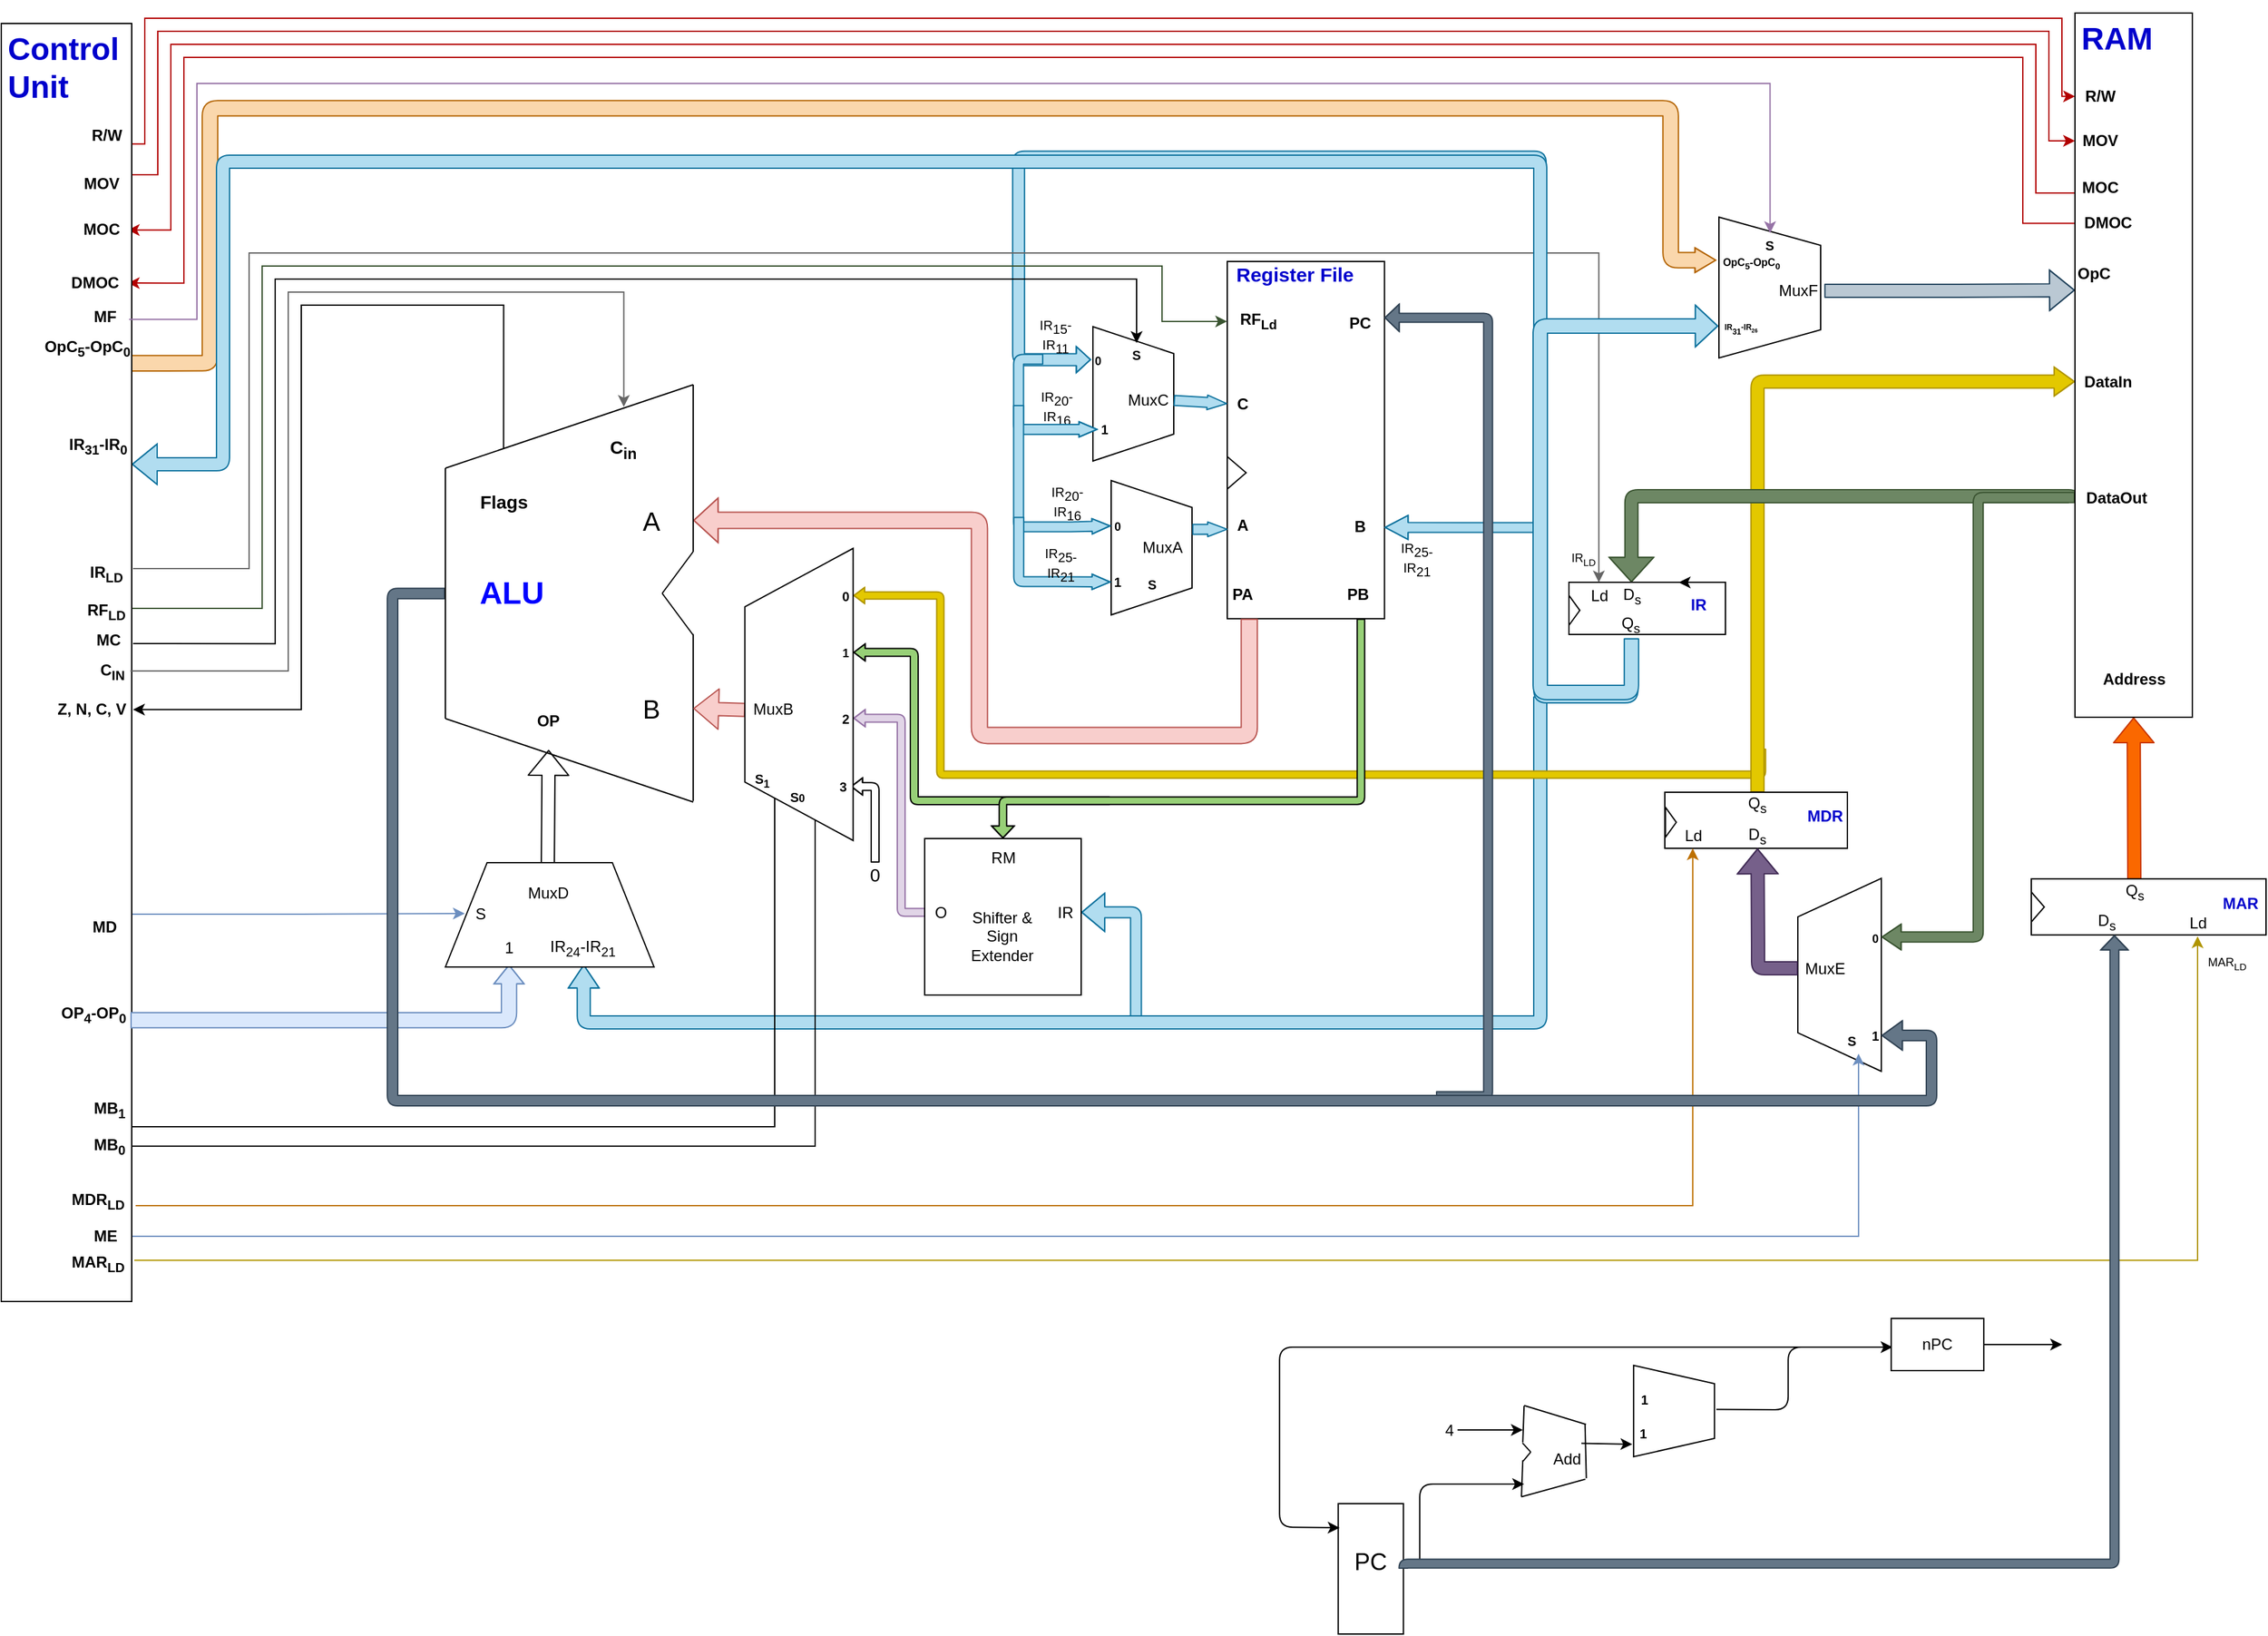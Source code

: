 <mxfile version="10.6.0" type="github"><diagram id="SmbWd2DgQL38dN-zvR-w" name="Page-1"><mxGraphModel dx="1443" dy="831" grid="1" gridSize="10" guides="1" tooltips="1" connect="1" arrows="1" fold="1" page="1" pageScale="1" pageWidth="827" pageHeight="1169" math="0" shadow="0"><root><mxCell id="0"/><mxCell id="1" parent="0"/><mxCell id="QEgLQ4xSaFO5qaelClyh-1" value="" style="shape=flexArrow;endArrow=classic;html=1;width=9.143;endSize=3.286;endWidth=9.931;fillColor=#b1ddf0;strokeColor=#10739e;entryX=0;entryY=0.5;entryDx=0;entryDy=0;edgeStyle=orthogonalEdgeStyle;" parent="1" target="wxfyjAkVebcCGOw6mSbw-38" edge="1"><mxGeometry width="50" height="50" relative="1" as="geometry"><mxPoint x="1200" y="535.5" as="sourcePoint"/><mxPoint x="820" y="306.5" as="targetPoint"/><Array as="points"><mxPoint x="1200" y="126.5"/><mxPoint x="800" y="126.5"/><mxPoint x="800" y="281.5"/></Array></mxGeometry></mxCell><mxCell id="fUMucdXKETRuHFb2eK_C-4" value="" style="shape=trapezoid;perimeter=trapezoidPerimeter;whiteSpace=wrap;html=1;rotation=-90;" parent="1" vertex="1"><mxGeometry x="1355.5" y="721.5" width="148" height="64" as="geometry"/></mxCell><mxCell id="hI_lSFjtQehakTHEMgwb-4" value="" style="endArrow=classic;html=1;exitX=1;exitY=0.5;exitDx=0;exitDy=0;entryX=0.75;entryY=1;entryDx=0;entryDy=0;edgeStyle=orthogonalEdgeStyle;rounded=0;fillColor=#dae8fc;strokeColor=#6c8ebf;" parent="1" source="hWJXzqrSauIVw0bRyUEo-71" target="fUMucdXKETRuHFb2eK_C-8" edge="1"><mxGeometry width="50" height="50" relative="1" as="geometry"><mxPoint x="160" y="990" as="sourcePoint"/><mxPoint x="210" y="940" as="targetPoint"/></mxGeometry></mxCell><mxCell id="Eg3Q7jYG4qAQC9Y_43vX-76" value="" style="shape=flexArrow;endArrow=classic;html=1;strokeColor=#10739e;fontSize=11;fontColor=#000000;entryX=1;entryY=0.5;entryDx=0;entryDy=0;fillColor=#b1ddf0;anchorPointDirection=1;width=8.333;endSize=5.526;edgeStyle=orthogonalEdgeStyle;" parent="1" target="Eg3Q7jYG4qAQC9Y_43vX-65" edge="1"><mxGeometry width="50" height="50" relative="1" as="geometry"><mxPoint x="890" y="790" as="sourcePoint"/><mxPoint x="1030" y="660" as="targetPoint"/><Array as="points"><mxPoint x="890" y="706"/></Array></mxGeometry></mxCell><mxCell id="Eg3Q7jYG4qAQC9Y_43vX-36" value="" style="shape=flexArrow;endArrow=classic;html=1;edgeStyle=orthogonalEdgeStyle;fillColor=#b1ddf0;strokeColor=#10739e;endWidth=12.571;endSize=5.526;entryX=0.5;entryY=1;entryDx=0;entryDy=0;" parent="1" target="Eg3Q7jYG4qAQC9Y_43vX-37" edge="1"><mxGeometry width="50" height="50" relative="1" as="geometry"><mxPoint x="1200" y="540" as="sourcePoint"/><mxPoint x="590" y="720" as="targetPoint"/><Array as="points"><mxPoint x="1200" y="540"/><mxPoint x="1200" y="790"/><mxPoint x="467" y="790"/></Array></mxGeometry></mxCell><mxCell id="Eg3Q7jYG4qAQC9Y_43vX-78" value="" style="shape=flexArrow;endArrow=classic;html=1;shadow=0;strokeColor=#B09500;fillColor=#E3C800;fontSize=10;fontColor=#000000;entryX=1;entryY=0.5;entryDx=0;entryDy=0;width=5.556;endSize=2.406;endWidth=5.679;edgeStyle=orthogonalEdgeStyle;" parent="1" target="Eg3Q7jYG4qAQC9Y_43vX-52" edge="1"><mxGeometry width="50" height="50" relative="1" as="geometry"><mxPoint x="1370" y="580" as="sourcePoint"/><mxPoint x="770" y="550" as="targetPoint"/><Array as="points"><mxPoint x="1370" y="580"/><mxPoint x="1370" y="600"/><mxPoint x="740" y="600"/><mxPoint x="740" y="462"/></Array></mxGeometry></mxCell><mxCell id="Eg3Q7jYG4qAQC9Y_43vX-55" value="" style="shape=flexArrow;endArrow=classic;html=1;width=6;endSize=2.54;endWidth=6.047;entryX=1;entryY=0.5;entryDx=0;entryDy=0;fillColor=#97D077;edgeStyle=orthogonalEdgeStyle;" parent="1" target="Eg3Q7jYG4qAQC9Y_43vX-48" edge="1"><mxGeometry width="50" height="50" relative="1" as="geometry"><mxPoint x="870" y="620" as="sourcePoint"/><mxPoint x="670" y="510" as="targetPoint"/><Array as="points"><mxPoint x="870" y="620"/><mxPoint x="720" y="620"/><mxPoint x="720" y="506"/></Array></mxGeometry></mxCell><mxCell id="Eg3Q7jYG4qAQC9Y_43vX-59" value="" style="endArrow=classic;html=1;entryX=0.5;entryY=1;entryDx=0;entryDy=0;exitX=0.5;exitY=0;exitDx=0;exitDy=0;rounded=0;edgeStyle=orthogonalEdgeStyle;" parent="1" source="hWJXzqrSauIVw0bRyUEo-66" target="Eg3Q7jYG4qAQC9Y_43vX-51" edge="1"><mxGeometry width="50" height="50" relative="1" as="geometry"><mxPoint x="130" y="536" as="sourcePoint"/><mxPoint x="1042.5" y="496" as="targetPoint"/><Array as="points"><mxPoint x="120" y="870"/><mxPoint x="613" y="870"/><mxPoint x="613" y="613"/></Array></mxGeometry></mxCell><mxCell id="Eg3Q7jYG4qAQC9Y_43vX-60" value="" style="endArrow=classic;html=1;entryX=0.5;entryY=1;entryDx=0;entryDy=0;exitX=1;exitY=0.5;exitDx=0;exitDy=0;rounded=0;edgeStyle=orthogonalEdgeStyle;" parent="1" source="hWJXzqrSauIVw0bRyUEo-67" target="Eg3Q7jYG4qAQC9Y_43vX-54" edge="1"><mxGeometry width="50" height="50" relative="1" as="geometry"><mxPoint x="644" y="606" as="sourcePoint"/><mxPoint x="1070" y="499.5" as="targetPoint"/><Array as="points"><mxPoint x="644" y="884"/><mxPoint x="644" y="627"/></Array></mxGeometry></mxCell><mxCell id="Eg3Q7jYG4qAQC9Y_43vX-33" value="" style="edgeStyle=orthogonalEdgeStyle;rounded=0;orthogonalLoop=1;jettySize=auto;html=1;fontSize=14;fontColor=#000000;fillColor=#dae8fc;strokeColor=#6c8ebf;entryX=0;entryY=0.5;entryDx=0;entryDy=0;" parent="1" source="hWJXzqrSauIVw0bRyUEo-69" target="Eg3Q7jYG4qAQC9Y_43vX-32" edge="1"><mxGeometry relative="1" as="geometry"><mxPoint x="520" y="694" as="targetPoint"/><Array as="points"><mxPoint x="250" y="707"/><mxPoint x="250" y="707"/></Array></mxGeometry></mxCell><mxCell id="hWJXzqrSauIVw0bRyUEo-31" value="" style="edgeStyle=orthogonalEdgeStyle;rounded=0;orthogonalLoop=1;jettySize=auto;html=1;entryX=1;entryY=0.5;entryDx=0;entryDy=0;fillColor=#e51400;strokeColor=#B20000;exitX=0;exitY=0.5;exitDx=0;exitDy=0;" parent="1" source="hWJXzqrSauIVw0bRyUEo-24" target="hWJXzqrSauIVw0bRyUEo-30" edge="1"><mxGeometry relative="1" as="geometry"><Array as="points"><mxPoint x="1610" y="154"/><mxPoint x="1580" y="154"/><mxPoint x="1580" y="40"/><mxPoint x="150" y="40"/><mxPoint x="150" y="182"/></Array></mxGeometry></mxCell><mxCell id="hWJXzqrSauIVw0bRyUEo-74" value="" style="edgeStyle=orthogonalEdgeStyle;rounded=0;orthogonalLoop=1;jettySize=auto;html=1;entryX=1;entryY=0.5;entryDx=0;entryDy=0;fillColor=#e51400;strokeColor=#B20000;" parent="1" source="hWJXzqrSauIVw0bRyUEo-25" target="hWJXzqrSauIVw0bRyUEo-73" edge="1"><mxGeometry relative="1" as="geometry"><Array as="points"><mxPoint x="1570" y="177"/><mxPoint x="1570" y="50"/><mxPoint x="160" y="50"/><mxPoint x="160" y="223"/></Array></mxGeometry></mxCell><mxCell id="hWJXzqrSauIVw0bRyUEo-82" value="" style="endArrow=classic;html=1;exitX=1;exitY=0.75;exitDx=0;exitDy=0;entryX=0;entryY=0.5;entryDx=0;entryDy=0;edgeStyle=orthogonalEdgeStyle;rounded=0;fillColor=#e51400;strokeColor=#B20000;" parent="1" source="hWJXzqrSauIVw0bRyUEo-79" target="hWJXzqrSauIVw0bRyUEo-11" edge="1"><mxGeometry width="50" height="50" relative="1" as="geometry"><mxPoint x="140" y="300" as="sourcePoint"/><mxPoint x="640" y="70" as="targetPoint"/><Array as="points"><mxPoint x="130" y="116"/><mxPoint x="130" y="20"/><mxPoint x="1600" y="20"/><mxPoint x="1600" y="80"/></Array></mxGeometry></mxCell><mxCell id="hWJXzqrSauIVw0bRyUEo-83" value="" style="endArrow=classic;html=1;exitX=1;exitY=0.25;exitDx=0;exitDy=0;entryX=0;entryY=0.5;entryDx=0;entryDy=0;edgeStyle=orthogonalEdgeStyle;rounded=0;fillColor=#e51400;strokeColor=#B20000;" parent="1" source="hWJXzqrSauIVw0bRyUEo-77" target="hWJXzqrSauIVw0bRyUEo-23" edge="1"><mxGeometry width="50" height="50" relative="1" as="geometry"><mxPoint x="128.833" y="315" as="sourcePoint"/><mxPoint x="679.667" y="99.167" as="targetPoint"/><Array as="points"><mxPoint x="117" y="140"/><mxPoint x="140" y="140"/><mxPoint x="140" y="30"/><mxPoint x="1590" y="30"/><mxPoint x="1590" y="114"/></Array></mxGeometry></mxCell><mxCell id="hWJXzqrSauIVw0bRyUEo-85" value="" style="shape=flexArrow;endArrow=classic;html=1;entryX=0;entryY=0.5;entryDx=0;entryDy=0;edgeStyle=orthogonalEdgeStyle;endWidth=11.163;endSize=4.821;fillColor=#e3c800;strokeColor=#B09500;exitX=0.5;exitY=0;exitDx=0;exitDy=0;" parent="1" source="fUMucdXKETRuHFb2eK_C-32" target="hWJXzqrSauIVw0bRyUEo-26" edge="1"><mxGeometry width="50" height="50" relative="1" as="geometry"><mxPoint x="840" y="206.5" as="sourcePoint"/><mxPoint x="545.647" y="206.5" as="targetPoint"/><Array as="points"><mxPoint x="1366" y="298.5"/></Array></mxGeometry></mxCell><mxCell id="wxfyjAkVebcCGOw6mSbw-36" value="" style="group" parent="1" connectable="0" vertex="1"><mxGeometry x="960" y="206.5" width="123" height="282" as="geometry"/></mxCell><mxCell id="wxfyjAkVebcCGOw6mSbw-19" value="" style="group" parent="wxfyjAkVebcCGOw6mSbw-36" connectable="0" vertex="1"><mxGeometry width="123.0" height="282" as="geometry"/></mxCell><mxCell id="wxfyjAkVebcCGOw6mSbw-20" value="" style="rounded=0;whiteSpace=wrap;html=1;" parent="wxfyjAkVebcCGOw6mSbw-19" vertex="1"><mxGeometry width="120.588" height="273.907" as="geometry"/></mxCell><mxCell id="wxfyjAkVebcCGOw6mSbw-21" value="&lt;h1&gt;&lt;font color=&quot;#0000cc&quot; style=&quot;font-size: 15px&quot;&gt;Register File&lt;/font&gt;&lt;/h1&gt;" style="text;html=1;strokeColor=none;fillColor=none;spacing=5;spacingTop=-20;whiteSpace=wrap;overflow=hidden;rounded=0;" parent="wxfyjAkVebcCGOw6mSbw-19" vertex="1"><mxGeometry x="2.412" y="-12.45" width="120.588" height="49.801" as="geometry"/></mxCell><mxCell id="wxfyjAkVebcCGOw6mSbw-22" value="&lt;b&gt;PC&lt;/b&gt;" style="text;html=1;strokeColor=none;fillColor=none;align=center;verticalAlign=middle;whiteSpace=wrap;rounded=0;" parent="wxfyjAkVebcCGOw6mSbw-19" vertex="1"><mxGeometry x="84.308" y="38.5" width="36.176" height="18.675" as="geometry"/></mxCell><mxCell id="wxfyjAkVebcCGOw6mSbw-24" value="&lt;b&gt;RF&lt;sub&gt;Ld&lt;/sub&gt;&lt;/b&gt;" style="text;html=1;strokeColor=none;fillColor=none;align=center;verticalAlign=middle;whiteSpace=wrap;rounded=0;" parent="wxfyjAkVebcCGOw6mSbw-19" vertex="1"><mxGeometry x="-0.112" y="36.644" width="48.235" height="18.675" as="geometry"/></mxCell><mxCell id="wxfyjAkVebcCGOw6mSbw-26" value="&lt;b&gt;A&lt;/b&gt;" style="text;html=1;strokeColor=none;fillColor=none;align=center;verticalAlign=middle;whiteSpace=wrap;rounded=0;" parent="wxfyjAkVebcCGOw6mSbw-19" vertex="1"><mxGeometry y="193.44" width="24.118" height="18.675" as="geometry"/></mxCell><mxCell id="wxfyjAkVebcCGOw6mSbw-28" value="&lt;b&gt;PA&lt;/b&gt;&lt;br&gt;" style="text;html=1;" parent="wxfyjAkVebcCGOw6mSbw-19" vertex="1"><mxGeometry x="1.809" y="241.536" width="30.147" height="32.371" as="geometry"/></mxCell><mxCell id="wxfyjAkVebcCGOw6mSbw-33" value="&lt;b&gt;PB&lt;/b&gt;" style="text;html=1;" parent="wxfyjAkVebcCGOw6mSbw-19" vertex="1"><mxGeometry x="90.441" y="241.536" width="24.118" height="32.371" as="geometry"/></mxCell><mxCell id="wxfyjAkVebcCGOw6mSbw-34" value="&lt;b&gt;B&lt;/b&gt;" style="text;html=1;strokeColor=none;fillColor=none;align=center;verticalAlign=middle;whiteSpace=wrap;rounded=0;" parent="wxfyjAkVebcCGOw6mSbw-19" vertex="1"><mxGeometry x="84.412" y="194.576" width="36.176" height="18.675" as="geometry"/></mxCell><mxCell id="wxfyjAkVebcCGOw6mSbw-35" value="" style="triangle;whiteSpace=wrap;html=1;" parent="wxfyjAkVebcCGOw6mSbw-19" vertex="1"><mxGeometry y="149.599" width="14.471" height="24.901" as="geometry"/></mxCell><mxCell id="wxfyjAkVebcCGOw6mSbw-25" value="&lt;b&gt;C&lt;/b&gt;" style="text;html=1;strokeColor=none;fillColor=none;align=center;verticalAlign=middle;whiteSpace=wrap;rounded=0;" parent="wxfyjAkVebcCGOw6mSbw-19" vertex="1"><mxGeometry y="96.557" width="24.118" height="24.901" as="geometry"/></mxCell><mxCell id="hWJXzqrSauIVw0bRyUEo-86" value="" style="shape=flexArrow;endArrow=classic;html=1;exitX=0;exitY=0.5;exitDx=0;exitDy=0;edgeStyle=orthogonalEdgeStyle;entryX=0.5;entryY=0;entryDx=0;entryDy=0;fillColor=#6d8764;strokeColor=#3A5431;endWidth=23;endSize=5.89;" parent="1" source="hWJXzqrSauIVw0bRyUEo-27" target="hWJXzqrSauIVw0bRyUEo-118" edge="1"><mxGeometry width="50" height="50" relative="1" as="geometry"><mxPoint x="540" y="286.5" as="sourcePoint"/><mxPoint x="480" y="306.5" as="targetPoint"/><Array as="points"><mxPoint x="1270" y="386.5"/></Array></mxGeometry></mxCell><mxCell id="hWJXzqrSauIVw0bRyUEo-89" value="" style="shape=flexArrow;endArrow=classic;html=1;entryX=0.5;entryY=1;entryDx=0;entryDy=0;exitX=0.5;exitY=0;exitDx=0;exitDy=0;fillColor=#fa6800;strokeColor=#C73500;" parent="1" source="hWJXzqrSauIVw0bRyUEo-92" target="hWJXzqrSauIVw0bRyUEo-88" edge="1"><mxGeometry width="50" height="50" relative="1" as="geometry"><mxPoint x="808.5" y="353" as="sourcePoint"/><mxPoint x="803.5" y="313" as="targetPoint"/></mxGeometry></mxCell><mxCell id="hWJXzqrSauIVw0bRyUEo-112" value="" style="shape=flexArrow;endArrow=classic;html=1;entryX=0;entryY=0.5;entryDx=0;entryDy=0;edgeStyle=orthogonalEdgeStyle;endWidth=6.079;endSize=4.947;width=11.86;fillColor=#fad7ac;strokeColor=#b46504;exitX=1;exitY=0.5;exitDx=0;exitDy=0;" parent="1" source="Yh8f9Vpv6REUqjWmu9sl-25" target="Yh8f9Vpv6REUqjWmu9sl-29" edge="1"><mxGeometry width="50" height="50" relative="1" as="geometry"><mxPoint x="960" y="165" as="sourcePoint"/><mxPoint x="679.857" y="229.286" as="targetPoint"/><Array as="points"><mxPoint x="180" y="284"/><mxPoint x="180" y="89"/><mxPoint x="1300" y="89"/><mxPoint x="1300" y="205"/></Array></mxGeometry></mxCell><mxCell id="wxfyjAkVebcCGOw6mSbw-61" value="" style="shape=flexArrow;endArrow=classic;html=1;width=12.381;endSize=5.871;endWidth=20.771;exitX=0.5;exitY=1;exitDx=0;exitDy=0;entryX=1;entryY=0.5;entryDx=0;entryDy=0;edgeStyle=orthogonalEdgeStyle;fillColor=#f8cecc;strokeColor=#b85450;" parent="1" source="wxfyjAkVebcCGOw6mSbw-28" target="Eg3Q7jYG4qAQC9Y_43vX-14" edge="1"><mxGeometry width="50" height="50" relative="1" as="geometry"><mxPoint x="1056.5" y="518.5" as="sourcePoint"/><mxPoint x="1111.5" y="530" as="targetPoint"/><Array as="points"><mxPoint x="977" y="570"/><mxPoint x="770" y="570"/><mxPoint x="770" y="405"/></Array></mxGeometry></mxCell><mxCell id="hWJXzqrSauIVw0bRyUEo-121" value="" style="group" parent="1" vertex="1" connectable="0"><mxGeometry x="1566.5" y="679.905" width="190" height="76.595" as="geometry"/></mxCell><mxCell id="hWJXzqrSauIVw0bRyUEo-97" value="" style="group" parent="hWJXzqrSauIVw0bRyUEo-121" vertex="1" connectable="0"><mxGeometry x="10" width="180" height="43.095" as="geometry"/></mxCell><mxCell id="hWJXzqrSauIVw0bRyUEo-90" value="" style="rounded=0;whiteSpace=wrap;html=1;align=center;" parent="hWJXzqrSauIVw0bRyUEo-97" vertex="1"><mxGeometry width="180" height="43" as="geometry"/></mxCell><mxCell id="hWJXzqrSauIVw0bRyUEo-92" value="Q&lt;sub&gt;s&lt;/sub&gt;" style="text;html=1;strokeColor=none;fillColor=none;align=center;verticalAlign=middle;whiteSpace=wrap;rounded=0;" parent="hWJXzqrSauIVw0bRyUEo-97" vertex="1"><mxGeometry x="59" y="0.5" width="40" height="20" as="geometry"/></mxCell><mxCell id="hWJXzqrSauIVw0bRyUEo-93" value="Ld&lt;br&gt;" style="text;html=1;strokeColor=none;fillColor=none;align=center;verticalAlign=middle;whiteSpace=wrap;rounded=0;" parent="hWJXzqrSauIVw0bRyUEo-97" vertex="1"><mxGeometry x="115" y="24.095" width="25" height="20" as="geometry"/></mxCell><mxCell id="hWJXzqrSauIVw0bRyUEo-95" value="D&lt;sub&gt;s&lt;/sub&gt;" style="text;html=1;strokeColor=none;fillColor=none;align=center;verticalAlign=middle;whiteSpace=wrap;rounded=0;" parent="hWJXzqrSauIVw0bRyUEo-97" vertex="1"><mxGeometry x="45" y="23.095" width="25" height="20" as="geometry"/></mxCell><mxCell id="hWJXzqrSauIVw0bRyUEo-96" value="" style="triangle;whiteSpace=wrap;html=1;align=center;" parent="hWJXzqrSauIVw0bRyUEo-97" vertex="1"><mxGeometry y="10.095" width="10" height="23" as="geometry"/></mxCell><mxCell id="hWJXzqrSauIVw0bRyUEo-120" value="&lt;div style=&quot;text-align: right ; font-size: 9px&quot;&gt;MAR&lt;sub&gt;LD&lt;/sub&gt;&lt;br&gt;&lt;/div&gt;" style="text;html=1;" parent="hWJXzqrSauIVw0bRyUEo-121" vertex="1"><mxGeometry x="143.5" y="52.095" width="40" height="28" as="geometry"/></mxCell><mxCell id="wxfyjAkVebcCGOw6mSbw-62" value="" style="shape=flexArrow;endArrow=classic;html=1;width=5.714;endSize=2.7;endWidth=10.612;exitX=0.5;exitY=1;exitDx=0;exitDy=0;entryX=0.5;entryY=0;entryDx=0;entryDy=0;fillColor=#97D077;edgeStyle=orthogonalEdgeStyle;" parent="1" source="wxfyjAkVebcCGOw6mSbw-33" target="Eg3Q7jYG4qAQC9Y_43vX-66" edge="1"><mxGeometry width="50" height="50" relative="1" as="geometry"><mxPoint x="1185.448" y="491.707" as="sourcePoint"/><mxPoint x="1185.5" y="530" as="targetPoint"/><Array as="points"><mxPoint x="1063" y="620"/><mxPoint x="788" y="620"/></Array></mxGeometry></mxCell><mxCell id="hWJXzqrSauIVw0bRyUEo-125" value="" style="endArrow=classic;html=1;entryX=0.5;entryY=0;entryDx=0;entryDy=0;edgeStyle=orthogonalEdgeStyle;rounded=0;fillColor=#f5f5f5;strokeColor=#666666;exitX=1;exitY=0.5;exitDx=0;exitDy=0;" parent="1" source="hWJXzqrSauIVw0bRyUEo-58" target="hWJXzqrSauIVw0bRyUEo-117" edge="1"><mxGeometry width="50" height="50" relative="1" as="geometry"><mxPoint x="130" y="179" as="sourcePoint"/><mxPoint x="390" y="210" as="targetPoint"/><Array as="points"><mxPoint x="210" y="442"/><mxPoint x="210" y="200"/><mxPoint x="1245" y="200"/></Array></mxGeometry></mxCell><mxCell id="wxfyjAkVebcCGOw6mSbw-63" value="" style="shape=flexArrow;endArrow=classic;html=1;entryX=1;entryY=0.5;entryDx=0;entryDy=0;width=7.6;endSize=5.526;endWidth=9.931;fillColor=#b1ddf0;strokeColor=#10739e;edgeStyle=orthogonalEdgeStyle;" parent="1" target="wxfyjAkVebcCGOw6mSbw-34" edge="1"><mxGeometry width="50" height="50" relative="1" as="geometry"><mxPoint x="1200" y="410.5" as="sourcePoint"/><mxPoint x="1092.333" y="429.167" as="targetPoint"/><Array as="points"><mxPoint x="1140" y="411"/><mxPoint x="1140" y="410"/></Array></mxGeometry></mxCell><mxCell id="hWJXzqrSauIVw0bRyUEo-127" value="" style="group" parent="1" vertex="1" connectable="0"><mxGeometry x="1180" y="357" width="120" height="140" as="geometry"/></mxCell><mxCell id="hWJXzqrSauIVw0bRyUEo-113" value="" style="group" parent="hWJXzqrSauIVw0bRyUEo-127" vertex="1" connectable="0"><mxGeometry x="42" y="95.5" width="120" height="43" as="geometry"/></mxCell><mxCell id="hWJXzqrSauIVw0bRyUEo-114" value="" style="rounded=0;whiteSpace=wrap;html=1;align=center;" parent="hWJXzqrSauIVw0bRyUEo-113" vertex="1"><mxGeometry width="120" height="40" as="geometry"/></mxCell><mxCell id="hWJXzqrSauIVw0bRyUEo-115" value="&lt;b&gt;&lt;font color=&quot;#0000cc&quot;&gt;IR&lt;/font&gt;&lt;/b&gt;" style="text;html=1;strokeColor=none;fillColor=none;align=center;verticalAlign=middle;whiteSpace=wrap;rounded=0;" parent="hWJXzqrSauIVw0bRyUEo-113" vertex="1"><mxGeometry x="83.167" y="0.095" width="33.333" height="34.923" as="geometry"/></mxCell><mxCell id="hWJXzqrSauIVw0bRyUEo-116" value="Q&lt;sub&gt;s&lt;/sub&gt;" style="text;html=1;strokeColor=none;fillColor=none;align=center;verticalAlign=middle;whiteSpace=wrap;rounded=0;" parent="hWJXzqrSauIVw0bRyUEo-113" vertex="1"><mxGeometry x="31.25" y="22.949" width="33.333" height="19.956" as="geometry"/></mxCell><mxCell id="hWJXzqrSauIVw0bRyUEo-117" value="Ld&lt;br&gt;" style="text;html=1;strokeColor=none;fillColor=none;align=center;verticalAlign=middle;whiteSpace=wrap;rounded=0;" parent="hWJXzqrSauIVw0bRyUEo-113" vertex="1"><mxGeometry x="12.5" y="0.095" width="20.833" height="19.956" as="geometry"/></mxCell><mxCell id="hWJXzqrSauIVw0bRyUEo-118" value="D&lt;sub&gt;s&lt;/sub&gt;" style="text;html=1;strokeColor=none;fillColor=none;align=center;verticalAlign=middle;whiteSpace=wrap;rounded=0;" parent="hWJXzqrSauIVw0bRyUEo-113" vertex="1"><mxGeometry x="37.5" y="0.095" width="20.833" height="19.956" as="geometry"/></mxCell><mxCell id="hWJXzqrSauIVw0bRyUEo-119" value="" style="triangle;whiteSpace=wrap;html=1;align=center;" parent="hWJXzqrSauIVw0bRyUEo-113" vertex="1"><mxGeometry y="10.073" width="8.333" height="22.949" as="geometry"/></mxCell><mxCell id="hI_lSFjtQehakTHEMgwb-1" style="edgeStyle=orthogonalEdgeStyle;rounded=0;orthogonalLoop=1;jettySize=auto;html=1;exitX=0.25;exitY=0;exitDx=0;exitDy=0;entryX=0.032;entryY=0.013;entryDx=0;entryDy=0;entryPerimeter=0;" parent="hWJXzqrSauIVw0bRyUEo-113" source="hWJXzqrSauIVw0bRyUEo-115" target="hWJXzqrSauIVw0bRyUEo-115" edge="1"><mxGeometry relative="1" as="geometry"/></mxCell><mxCell id="hWJXzqrSauIVw0bRyUEo-126" value="&lt;font style=&quot;font-size: 9px&quot;&gt;IR&lt;sub&gt;LD&lt;/sub&gt;&lt;/font&gt;" style="text;html=1;" parent="hWJXzqrSauIVw0bRyUEo-127" vertex="1"><mxGeometry x="42" y="62" width="30" height="30" as="geometry"/></mxCell><mxCell id="wxfyjAkVebcCGOw6mSbw-77" value="" style="group" parent="1" connectable="0" vertex="1"><mxGeometry x="820.5" y="306" width="119" height="60" as="geometry"/></mxCell><mxCell id="wxfyjAkVebcCGOw6mSbw-52" value="" style="group" parent="wxfyjAkVebcCGOw6mSbw-77" connectable="0" vertex="1"><mxGeometry x="30" y="-20" width="89" height="80" as="geometry"/></mxCell><mxCell id="wxfyjAkVebcCGOw6mSbw-74" value="" style="group" parent="wxfyjAkVebcCGOw6mSbw-52" connectable="0" vertex="1"><mxGeometry y="-10" width="89" height="90" as="geometry"/></mxCell><mxCell id="wxfyjAkVebcCGOw6mSbw-37" value="" style="shape=trapezoid;perimeter=trapezoidPerimeter;whiteSpace=wrap;html=1;rotation=90;" parent="wxfyjAkVebcCGOw6mSbw-74" vertex="1"><mxGeometry x="-14" y="1" width="103" height="62" as="geometry"/></mxCell><mxCell id="wxfyjAkVebcCGOw6mSbw-39" value="&lt;font size=&quot;1&quot;&gt;&lt;b&gt;1&lt;/b&gt;&lt;/font&gt;" style="text;html=1;strokeColor=none;fillColor=none;align=center;verticalAlign=middle;whiteSpace=wrap;rounded=0;" parent="wxfyjAkVebcCGOw6mSbw-74" vertex="1"><mxGeometry x="10.127" y="45" width="10.127" height="28.5" as="geometry"/></mxCell><mxCell id="wxfyjAkVebcCGOw6mSbw-73" value="MuxC" style="text;html=1;strokeColor=none;fillColor=none;align=center;verticalAlign=middle;whiteSpace=wrap;rounded=0;" parent="wxfyjAkVebcCGOw6mSbw-74" vertex="1"><mxGeometry x="29.5" y="22" width="39" height="30" as="geometry"/></mxCell><mxCell id="D1DJfb3kHyn8aNQsvpU2-1" value="&lt;span style=&quot;font-size: 10px;&quot;&gt;IR&lt;/span&gt;&lt;span style=&quot;font-size: 10px;&quot;&gt;&lt;sub style=&quot;font-size: 10px;&quot;&gt;20&lt;/sub&gt;&lt;/span&gt;&lt;span style=&quot;font-size: 10px;&quot;&gt;-&lt;/span&gt;&lt;font style=&quot;font-size: 10px;&quot;&gt;I&lt;/font&gt;&lt;span style=&quot;font-size: 10px;&quot;&gt;R&lt;/span&gt;&lt;span style=&quot;font-size: 10px;&quot;&gt;&lt;sub style=&quot;font-size: 10px;&quot;&gt;16&lt;/sub&gt;&lt;/span&gt;" style="text;html=1;strokeColor=none;fillColor=none;align=center;verticalAlign=middle;whiteSpace=wrap;rounded=0;fontSize=10;" parent="wxfyjAkVebcCGOw6mSbw-77" vertex="1"><mxGeometry x="-9.5" y="8" width="37" height="10" as="geometry"/></mxCell><mxCell id="hWJXzqrSauIVw0bRyUEo-128" value="" style="shape=flexArrow;endArrow=classic;html=1;exitX=0.5;exitY=1;exitDx=0;exitDy=0;entryX=1;entryY=0.5;entryDx=0;entryDy=0;edgeStyle=orthogonalEdgeStyle;fillColor=#b1ddf0;strokeColor=#10739e;" parent="1" source="hWJXzqrSauIVw0bRyUEo-116" target="hWJXzqrSauIVw0bRyUEo-53" edge="1"><mxGeometry width="50" height="50" relative="1" as="geometry"><mxPoint x="450" y="460" as="sourcePoint"/><mxPoint x="500" y="410" as="targetPoint"/><Array as="points"><mxPoint x="1270" y="540"/><mxPoint x="1200" y="540"/><mxPoint x="1200" y="130"/><mxPoint x="190" y="130"/><mxPoint x="190" y="362"/></Array></mxGeometry></mxCell><mxCell id="wxfyjAkVebcCGOw6mSbw-78" value="" style="group" parent="1" connectable="0" vertex="1"><mxGeometry x="833.5" y="392" width="104" height="67" as="geometry"/></mxCell><mxCell id="wxfyjAkVebcCGOw6mSbw-79" value="" style="endArrow=classic;html=1;exitX=1;exitY=0.5;exitDx=0;exitDy=0;edgeStyle=orthogonalEdgeStyle;rounded=0;fillColor=#6d8764;strokeColor=#3A5431;entryX=0;entryY=0.5;entryDx=0;entryDy=0;" parent="1" source="hWJXzqrSauIVw0bRyUEo-57" target="wxfyjAkVebcCGOw6mSbw-24" edge="1"><mxGeometry width="50" height="50" relative="1" as="geometry"><mxPoint x="887" y="330.5" as="sourcePoint"/><mxPoint x="927" y="330" as="targetPoint"/><Array as="points"><mxPoint x="220" y="473"/><mxPoint x="220" y="210"/><mxPoint x="910" y="210"/><mxPoint x="910" y="253"/></Array></mxGeometry></mxCell><mxCell id="fUMucdXKETRuHFb2eK_C-24" value="" style="shape=flexArrow;endArrow=classic;html=1;entryX=1;entryY=0.5;entryDx=0;entryDy=0;edgeStyle=orthogonalEdgeStyle;exitX=0;exitY=0.5;exitDx=0;exitDy=0;fillColor=#6d8764;strokeColor=#3A5431;endWidth=10.93;endSize=4.54;width=7.674;" parent="1" source="hWJXzqrSauIVw0bRyUEo-27" target="fUMucdXKETRuHFb2eK_C-5" edge="1"><mxGeometry width="50" height="50" relative="1" as="geometry"><mxPoint x="1043.5" y="213" as="sourcePoint"/><mxPoint x="963.5" y="303" as="targetPoint"/></mxGeometry></mxCell><mxCell id="hWJXzqrSauIVw0bRyUEo-99" value="" style="endArrow=classic;html=1;entryX=0.5;entryY=1;entryDx=0;entryDy=0;exitX=1;exitY=0.25;exitDx=0;exitDy=0;edgeStyle=orthogonalEdgeStyle;rounded=0;fillColor=#e3c800;strokeColor=#B09500;" parent="1" source="hWJXzqrSauIVw0bRyUEo-59" target="hWJXzqrSauIVw0bRyUEo-93" edge="1"><mxGeometry width="50" height="50" relative="1" as="geometry"><mxPoint x="130" y="220" as="sourcePoint"/><mxPoint x="70" y="720" as="targetPoint"/><Array as="points"><mxPoint x="122" y="973"/><mxPoint x="1704" y="973"/></Array></mxGeometry></mxCell><mxCell id="fUMucdXKETRuHFb2eK_C-28" value="" style="group" parent="1" vertex="1" connectable="0"><mxGeometry x="1269" y="314" width="122" height="73" as="geometry"/></mxCell><mxCell id="fUMucdXKETRuHFb2eK_C-29" value="" style="group" parent="fUMucdXKETRuHFb2eK_C-28" vertex="1" connectable="0"><mxGeometry x="66.5" y="299.5" width="100" height="43" as="geometry"/></mxCell><mxCell id="fUMucdXKETRuHFb2eK_C-30" value="" style="rounded=0;whiteSpace=wrap;html=1;align=center;" parent="fUMucdXKETRuHFb2eK_C-29" vertex="1"><mxGeometry x="-40" width="140" height="43" as="geometry"/></mxCell><mxCell id="fUMucdXKETRuHFb2eK_C-31" value="&lt;b&gt;&lt;font color=&quot;#0000cc&quot;&gt;MDR&lt;/font&gt;&lt;/b&gt;" style="text;html=1;strokeColor=none;fillColor=none;align=center;verticalAlign=middle;whiteSpace=wrap;rounded=0;" parent="fUMucdXKETRuHFb2eK_C-29" vertex="1"><mxGeometry x="66.667" y="0.594" width="33.333" height="34.923" as="geometry"/></mxCell><mxCell id="fUMucdXKETRuHFb2eK_C-32" value="Q&lt;sub&gt;s&lt;/sub&gt;" style="text;html=1;strokeColor=none;fillColor=none;align=center;verticalAlign=middle;whiteSpace=wrap;rounded=0;" parent="fUMucdXKETRuHFb2eK_C-29" vertex="1"><mxGeometry x="14.417" width="33.333" height="19.956" as="geometry"/></mxCell><mxCell id="fUMucdXKETRuHFb2eK_C-34" value="D&lt;sub&gt;s&lt;/sub&gt;" style="text;html=1;strokeColor=none;fillColor=none;align=center;verticalAlign=middle;whiteSpace=wrap;rounded=0;" parent="fUMucdXKETRuHFb2eK_C-29" vertex="1"><mxGeometry x="20.667" y="23.044" width="20.833" height="19.956" as="geometry"/></mxCell><mxCell id="fUMucdXKETRuHFb2eK_C-37" value="" style="shape=flexArrow;endArrow=classic;html=1;exitX=0;exitY=0.5;exitDx=0;exitDy=0;entryX=0.5;entryY=1;entryDx=0;entryDy=0;edgeStyle=orthogonalEdgeStyle;fillColor=#76608a;strokeColor=#432D57;" parent="1" source="fUMucdXKETRuHFb2eK_C-7" target="fUMucdXKETRuHFb2eK_C-34" edge="1"><mxGeometry width="50" height="50" relative="1" as="geometry"><mxPoint x="600" y="346.5" as="sourcePoint"/><mxPoint x="650" y="296.5" as="targetPoint"/><Array as="points"><mxPoint x="1367" y="749"/><mxPoint x="1367" y="730"/></Array></mxGeometry></mxCell><mxCell id="Yh8f9Vpv6REUqjWmu9sl-1" value="" style="endArrow=classic;html=1;exitX=1;exitY=0.5;exitDx=0;exitDy=0;entryX=0.5;entryY=1;entryDx=0;entryDy=0;edgeStyle=orthogonalEdgeStyle;rounded=0;fillColor=#f0a30a;strokeColor=#BD7000;" parent="1" source="hWJXzqrSauIVw0bRyUEo-60" target="fUMucdXKETRuHFb2eK_C-33" edge="1"><mxGeometry width="50" height="50" relative="1" as="geometry"><mxPoint x="20" y="880" as="sourcePoint"/><mxPoint x="70" y="830" as="targetPoint"/><Array as="points"><mxPoint x="1317" y="931"/></Array></mxGeometry></mxCell><mxCell id="Yh8f9Vpv6REUqjWmu9sl-36" value="" style="group" parent="1" vertex="1" connectable="0"><mxGeometry x="1322" y="173.5" width="108" height="92" as="geometry"/></mxCell><mxCell id="Yh8f9Vpv6REUqjWmu9sl-28" value="" style="shape=trapezoid;perimeter=trapezoidPerimeter;whiteSpace=wrap;html=1;rotation=90;" parent="Yh8f9Vpv6REUqjWmu9sl-36" vertex="1"><mxGeometry y="14" width="108" height="78" as="geometry"/></mxCell><mxCell id="Yh8f9Vpv6REUqjWmu9sl-29" value="&lt;b style=&quot;font-size: 8px&quot;&gt;OpC&lt;sub&gt;5&lt;/sub&gt;-OpC&lt;sub&gt;0&lt;/sub&gt;&lt;/b&gt;&lt;br&gt;" style="text;html=1;strokeColor=none;fillColor=none;align=center;verticalAlign=middle;whiteSpace=wrap;rounded=0;" parent="Yh8f9Vpv6REUqjWmu9sl-36" vertex="1"><mxGeometry x="13" y="22.5" width="54" height="19" as="geometry"/></mxCell><mxCell id="Yh8f9Vpv6REUqjWmu9sl-30" value="&lt;font&gt;&lt;b&gt;&lt;span style=&quot;font-size: 6px&quot;&gt;IR&lt;/span&gt;&lt;sub style=&quot;font-size: 6px&quot;&gt;31&lt;/sub&gt;&lt;span style=&quot;font-size: 6px&quot;&gt;-IR&lt;/span&gt;&lt;span style=&quot;font-size: 5px&quot;&gt;&lt;sub&gt;26&lt;/sub&gt;&lt;/span&gt;&lt;/b&gt;&lt;/font&gt;&lt;br&gt;" style="text;html=1;strokeColor=none;fillColor=none;align=center;verticalAlign=middle;whiteSpace=wrap;rounded=0;" parent="Yh8f9Vpv6REUqjWmu9sl-36" vertex="1"><mxGeometry x="14.5" y="73" width="34" height="19" as="geometry"/></mxCell><mxCell id="Yh8f9Vpv6REUqjWmu9sl-31" value="&lt;font size=&quot;1&quot;&gt;&lt;b&gt;S&lt;/b&gt;&lt;/font&gt;" style="text;html=1;strokeColor=none;fillColor=none;align=center;verticalAlign=middle;whiteSpace=wrap;rounded=0;" parent="Yh8f9Vpv6REUqjWmu9sl-36" vertex="1"><mxGeometry x="40.164" y="11.2" width="28.114" height="19" as="geometry"/></mxCell><mxCell id="Yh8f9Vpv6REUqjWmu9sl-32" value="MuxF" style="text;html=1;strokeColor=none;fillColor=none;align=center;verticalAlign=middle;whiteSpace=wrap;rounded=0;" parent="Yh8f9Vpv6REUqjWmu9sl-36" vertex="1"><mxGeometry x="55.8" y="45.5" width="39.975" height="20" as="geometry"/></mxCell><mxCell id="Yh8f9Vpv6REUqjWmu9sl-37" value="" style="shape=flexArrow;endArrow=classic;html=1;exitX=1;exitY=0.5;exitDx=0;exitDy=0;entryX=0;entryY=0.5;entryDx=0;entryDy=0;fillColor=#bac8d3;strokeColor=#23445d;edgeStyle=orthogonalEdgeStyle;" parent="1" source="Yh8f9Vpv6REUqjWmu9sl-32" target="hWJXzqrSauIVw0bRyUEo-111" edge="1"><mxGeometry width="50" height="50" relative="1" as="geometry"><mxPoint x="630" y="186.5" as="sourcePoint"/><mxPoint x="680" y="136.5" as="targetPoint"/><Array as="points"><mxPoint x="1520" y="228.5"/></Array></mxGeometry></mxCell><mxCell id="Yh8f9Vpv6REUqjWmu9sl-39" value="" style="group" parent="1" vertex="1" connectable="0"><mxGeometry x="20" y="24" width="103" height="1186.0" as="geometry"/></mxCell><mxCell id="Yh8f9Vpv6REUqjWmu9sl-27" value="" style="group" parent="Yh8f9Vpv6REUqjWmu9sl-39" vertex="1" connectable="0"><mxGeometry width="103" height="1186.0" as="geometry"/></mxCell><mxCell id="hWJXzqrSauIVw0bRyUEo-81" value="" style="group" parent="Yh8f9Vpv6REUqjWmu9sl-27" vertex="1" connectable="0"><mxGeometry width="103" height="1186.0" as="geometry"/></mxCell><mxCell id="hWJXzqrSauIVw0bRyUEo-3" value="" style="group" parent="hWJXzqrSauIVw0bRyUEo-81" vertex="1" connectable="0"><mxGeometry width="103" height="1186.0" as="geometry"/></mxCell><mxCell id="hWJXzqrSauIVw0bRyUEo-1" value="" style="rounded=0;whiteSpace=wrap;html=1;" parent="hWJXzqrSauIVw0bRyUEo-3" vertex="1"><mxGeometry width="100" height="980" as="geometry"/></mxCell><mxCell id="hWJXzqrSauIVw0bRyUEo-2" value="&lt;h1&gt;&lt;font color=&quot;#0000cc&quot;&gt;Control Unit&lt;/font&gt;&lt;/h1&gt;&lt;p style=&quot;text-align: right&quot;&gt;&lt;br&gt;&lt;/p&gt;" style="text;html=1;strokeColor=none;fillColor=none;spacing=5;spacingTop=-20;whiteSpace=wrap;overflow=hidden;rounded=0;" parent="hWJXzqrSauIVw0bRyUEo-3" vertex="1"><mxGeometry width="100" height="116.93" as="geometry"/></mxCell><mxCell id="hWJXzqrSauIVw0bRyUEo-30" value="&lt;div style=&quot;text-align: left&quot;&gt;&lt;b&gt;MOC&lt;/b&gt;&lt;/div&gt;" style="text;html=1;strokeColor=none;fillColor=none;align=center;verticalAlign=middle;whiteSpace=wrap;rounded=0;" parent="hWJXzqrSauIVw0bRyUEo-3" vertex="1"><mxGeometry x="57" y="145.032" width="40" height="26.727" as="geometry"/></mxCell><mxCell id="hWJXzqrSauIVw0bRyUEo-61" value="&lt;div style=&quot;text-align: right&quot;&gt;&lt;b&gt;C&lt;sub&gt;IN&lt;/sub&gt;&lt;/b&gt;&lt;/div&gt;" style="text;html=1;" parent="hWJXzqrSauIVw0bRyUEo-3" vertex="1"><mxGeometry x="74" y="481.5" width="25" height="30" as="geometry"/></mxCell><mxCell id="hWJXzqrSauIVw0bRyUEo-63" value="&lt;div style=&quot;text-align: right&quot;&gt;&lt;b&gt;Z, N, C, V&lt;/b&gt;&lt;/div&gt;" style="text;html=1;strokeColor=none;fillColor=none;align=center;verticalAlign=middle;whiteSpace=wrap;rounded=0;" parent="hWJXzqrSauIVw0bRyUEo-3" vertex="1"><mxGeometry x="38" y="509.424" width="63" height="33.408" as="geometry"/></mxCell><mxCell id="hWJXzqrSauIVw0bRyUEo-64" value="&lt;div style=&quot;text-align: right&quot;&gt;&lt;br&gt;&lt;/div&gt;" style="text;html=1;" parent="hWJXzqrSauIVw0bRyUEo-3" vertex="1"><mxGeometry x="68" y="740.832" width="32" height="33.408" as="geometry"/></mxCell><mxCell id="hWJXzqrSauIVw0bRyUEo-65" value="&lt;div style=&quot;text-align: right&quot;&gt;&lt;br&gt;&lt;/div&gt;" style="text;html=1;" parent="hWJXzqrSauIVw0bRyUEo-3" vertex="1"><mxGeometry x="69" y="776.187" width="31" height="38.42" as="geometry"/></mxCell><mxCell id="hWJXzqrSauIVw0bRyUEo-66" value="&lt;div style=&quot;text-align: right&quot;&gt;&lt;b&gt;MB&lt;sub&gt;1&lt;/sub&gt;&lt;/b&gt;&lt;br&gt;&lt;/div&gt;" style="text;html=1;direction=south;verticalAlign=middle;" parent="hWJXzqrSauIVw0bRyUEo-3" vertex="1"><mxGeometry x="69" y="816.804" width="31" height="32.672" as="geometry"/></mxCell><mxCell id="hWJXzqrSauIVw0bRyUEo-67" value="&lt;div style=&quot;text-align: right&quot;&gt;&lt;b&gt;MB&lt;sub&gt;0&lt;/sub&gt;&lt;/b&gt;&lt;br&gt;&lt;/div&gt;" style="text;html=1;verticalAlign=middle;" parent="hWJXzqrSauIVw0bRyUEo-3" vertex="1"><mxGeometry x="69" y="849.477" width="31" height="22.871" as="geometry"/></mxCell><mxCell id="hWJXzqrSauIVw0bRyUEo-68" value="&lt;div style=&quot;text-align: right&quot;&gt;&lt;b&gt;MC&lt;/b&gt;&lt;/div&gt;" style="text;html=1;" parent="hWJXzqrSauIVw0bRyUEo-3" vertex="1"><mxGeometry x="71" y="458.909" width="30" height="33.285" as="geometry"/></mxCell><mxCell id="hWJXzqrSauIVw0bRyUEo-69" value="&lt;div style=&quot;text-align: right&quot;&gt;&lt;b&gt;MD&lt;/b&gt;&lt;/div&gt;" style="text;html=1;" parent="hWJXzqrSauIVw0bRyUEo-3" vertex="1"><mxGeometry x="67.5" y="678.924" width="29" height="32.672" as="geometry"/></mxCell><mxCell id="hWJXzqrSauIVw0bRyUEo-71" value="&lt;div style=&quot;text-align: right&quot;&gt;&lt;b&gt;ME&lt;/b&gt;&lt;/div&gt;" style="text;html=1;" parent="hWJXzqrSauIVw0bRyUEo-3" vertex="1"><mxGeometry x="69" y="916" width="31" height="28" as="geometry"/></mxCell><mxCell id="hWJXzqrSauIVw0bRyUEo-72" value="&lt;div style=&quot;text-align: right&quot;&gt;&lt;b&gt;OP&lt;sub&gt;4&lt;/sub&gt;-OP&lt;sub&gt;0&lt;/sub&gt;&lt;/b&gt;&lt;/div&gt;" style="text;html=1;" parent="hWJXzqrSauIVw0bRyUEo-3" vertex="1"><mxGeometry x="44" y="745.114" width="55" height="38.42" as="geometry"/></mxCell><mxCell id="hWJXzqrSauIVw0bRyUEo-53" value="&lt;div style=&quot;text-align: right&quot;&gt;&lt;b&gt;IR&lt;sub&gt;31&lt;/sub&gt;-IR&lt;sub&gt;0&lt;/sub&gt;&lt;/b&gt;&lt;br&gt;&lt;/div&gt;" style="text;html=1;" parent="hWJXzqrSauIVw0bRyUEo-3" vertex="1"><mxGeometry x="50" y="308.729" width="50" height="58.465" as="geometry"/></mxCell><mxCell id="hWJXzqrSauIVw0bRyUEo-57" value="&lt;div style=&quot;text-align: right&quot;&gt;&lt;b&gt;RF&lt;sub&gt;LD&lt;/sub&gt;&lt;/b&gt;&lt;br&gt;&lt;/div&gt;" style="text;html=1;" parent="hWJXzqrSauIVw0bRyUEo-3" vertex="1"><mxGeometry x="64" y="436" width="35" height="25" as="geometry"/></mxCell><mxCell id="hWJXzqrSauIVw0bRyUEo-58" value="&lt;div style=&quot;text-align: right&quot;&gt;&lt;b&gt;IR&lt;sub&gt;LD&lt;/sub&gt;&lt;/b&gt;&lt;br&gt;&lt;/div&gt;" style="text;html=1;" parent="hWJXzqrSauIVw0bRyUEo-3" vertex="1"><mxGeometry x="66" y="406.5" width="35" height="23" as="geometry"/></mxCell><mxCell id="hWJXzqrSauIVw0bRyUEo-59" value="&lt;div style=&quot;text-align: right&quot;&gt;&lt;b&gt;MAR&lt;sub&gt;LD&lt;/sub&gt;&lt;/b&gt;&lt;br&gt;&lt;/div&gt;" style="text;html=1;" parent="hWJXzqrSauIVw0bRyUEo-3" vertex="1"><mxGeometry x="52" y="936.143" width="50" height="49.052" as="geometry"/></mxCell><mxCell id="hWJXzqrSauIVw0bRyUEo-60" value="&lt;div style=&quot;text-align: right&quot;&gt;&lt;b&gt;MDR&lt;sub&gt;LD&lt;/sub&gt;&lt;/b&gt;&lt;br&gt;&lt;/div&gt;" style="text;html=1;" parent="hWJXzqrSauIVw0bRyUEo-3" vertex="1"><mxGeometry x="52" y="888.072" width="51" height="36.789" as="geometry"/></mxCell><mxCell id="hWJXzqrSauIVw0bRyUEo-73" value="&lt;div style=&quot;text-align: left&quot;&gt;&lt;b&gt;DMOC&lt;/b&gt;&lt;/div&gt;" style="text;html=1;strokeColor=none;fillColor=none;align=center;verticalAlign=middle;whiteSpace=wrap;rounded=0;" parent="hWJXzqrSauIVw0bRyUEo-3" vertex="1"><mxGeometry x="47" y="185.916" width="50" height="26.278" as="geometry"/></mxCell><mxCell id="hWJXzqrSauIVw0bRyUEo-77" value="&lt;div style=&quot;text-align: left&quot;&gt;&lt;b&gt;MOV&lt;/b&gt;&lt;/div&gt;" style="text;html=1;strokeColor=none;fillColor=none;align=center;verticalAlign=middle;whiteSpace=wrap;rounded=0;" parent="hWJXzqrSauIVw0bRyUEo-3" vertex="1"><mxGeometry x="57" y="106.612" width="40" height="33.408" as="geometry"/></mxCell><mxCell id="hWJXzqrSauIVw0bRyUEo-79" value="&lt;div style=&quot;text-align: left&quot;&gt;&lt;b&gt;R/W&lt;/b&gt;&lt;/div&gt;" style="text;html=1;strokeColor=none;fillColor=none;align=center;verticalAlign=middle;whiteSpace=wrap;rounded=0;" parent="hWJXzqrSauIVw0bRyUEo-3" vertex="1"><mxGeometry x="65.5" y="72.786" width="30" height="26.1" as="geometry"/></mxCell><mxCell id="Yh8f9Vpv6REUqjWmu9sl-25" value="&lt;b&gt;OpC&lt;sub&gt;5&lt;/sub&gt;-OpC&lt;sub&gt;0&lt;/sub&gt;&lt;/b&gt;" style="text;html=1;align=right;" parent="hWJXzqrSauIVw0bRyUEo-3" vertex="1"><mxGeometry x="19.5" y="234.247" width="80" height="52.555" as="geometry"/></mxCell><mxCell id="Yh8f9Vpv6REUqjWmu9sl-38" value="&lt;div style=&quot;text-align: right&quot;&gt;&lt;b&gt;MF&lt;/b&gt;&lt;/div&gt;" style="text;html=1;" parent="hWJXzqrSauIVw0bRyUEo-3" vertex="1"><mxGeometry x="69" y="210.516" width="29" height="32.672" as="geometry"/></mxCell><mxCell id="Yh8f9Vpv6REUqjWmu9sl-40" value="" style="group" parent="1" vertex="1" connectable="0"><mxGeometry x="1610" y="16" width="90" height="540" as="geometry"/></mxCell><mxCell id="hWJXzqrSauIVw0bRyUEo-84" value="" style="group" parent="Yh8f9Vpv6REUqjWmu9sl-40" vertex="1" connectable="0"><mxGeometry width="90" height="540" as="geometry"/></mxCell><mxCell id="hWJXzqrSauIVw0bRyUEo-29" value="" style="group" parent="hWJXzqrSauIVw0bRyUEo-84" vertex="1" connectable="0"><mxGeometry width="90" height="540" as="geometry"/></mxCell><mxCell id="hWJXzqrSauIVw0bRyUEo-5" value="" style="group" parent="hWJXzqrSauIVw0bRyUEo-29" vertex="1" connectable="0"><mxGeometry width="90" height="540" as="geometry"/></mxCell><mxCell id="hWJXzqrSauIVw0bRyUEo-6" value="" style="rounded=0;whiteSpace=wrap;html=1;" parent="hWJXzqrSauIVw0bRyUEo-5" vertex="1"><mxGeometry width="90" height="540" as="geometry"/></mxCell><mxCell id="hWJXzqrSauIVw0bRyUEo-7" value="&lt;h1&gt;&lt;font color=&quot;#0000cc&quot;&gt;RAM&amp;nbsp;&lt;/font&gt;&lt;/h1&gt;&lt;p style=&quot;text-align: left&quot;&gt;&lt;br&gt;&lt;/p&gt;&lt;p style=&quot;text-align: left&quot;&gt;&lt;br&gt;&lt;/p&gt;" style="text;html=1;strokeColor=none;fillColor=none;spacing=5;spacingTop=-20;whiteSpace=wrap;overflow=hidden;rounded=0;" parent="hWJXzqrSauIVw0bRyUEo-5" vertex="1"><mxGeometry width="90" height="67.5" as="geometry"/></mxCell><mxCell id="hWJXzqrSauIVw0bRyUEo-11" value="&lt;div style=&quot;text-align: left&quot;&gt;&lt;b&gt;R/W&lt;/b&gt;&lt;/div&gt;" style="text;html=1;strokeColor=none;fillColor=none;align=center;verticalAlign=middle;whiteSpace=wrap;rounded=0;" parent="hWJXzqrSauIVw0bRyUEo-5" vertex="1"><mxGeometry y="47" width="38.571" height="33.75" as="geometry"/></mxCell><mxCell id="hWJXzqrSauIVw0bRyUEo-24" value="&lt;div style=&quot;text-align: left&quot;&gt;&lt;b&gt;MOC&lt;/b&gt;&lt;/div&gt;" style="text;html=1;strokeColor=none;fillColor=none;align=center;verticalAlign=middle;whiteSpace=wrap;rounded=0;" parent="hWJXzqrSauIVw0bRyUEo-5" vertex="1"><mxGeometry y="116.75" width="38.571" height="33.75" as="geometry"/></mxCell><mxCell id="hWJXzqrSauIVw0bRyUEo-25" value="&lt;div style=&quot;text-align: left&quot;&gt;&lt;b&gt;DMOC&lt;/b&gt;&lt;/div&gt;" style="text;html=1;strokeColor=none;fillColor=none;align=center;verticalAlign=middle;whiteSpace=wrap;rounded=0;" parent="hWJXzqrSauIVw0bRyUEo-5" vertex="1"><mxGeometry y="144.375" width="51.429" height="33.75" as="geometry"/></mxCell><mxCell id="hWJXzqrSauIVw0bRyUEo-26" value="&lt;div style=&quot;text-align: left&quot;&gt;&lt;b&gt;DataIn&lt;/b&gt;&lt;/div&gt;" style="text;html=1;strokeColor=none;fillColor=none;align=center;verticalAlign=middle;whiteSpace=wrap;rounded=0;" parent="hWJXzqrSauIVw0bRyUEo-5" vertex="1"><mxGeometry y="265.705" width="51.429" height="33.75" as="geometry"/></mxCell><mxCell id="hWJXzqrSauIVw0bRyUEo-88" value="&lt;b&gt;Address&lt;/b&gt;" style="text;html=1;align=center;" parent="hWJXzqrSauIVw0bRyUEo-5" vertex="1"><mxGeometry y="496.8" width="90" height="43.2" as="geometry"/></mxCell><mxCell id="hWJXzqrSauIVw0bRyUEo-111" value="&lt;b&gt;OpC&lt;/b&gt;" style="text;html=1;" parent="hWJXzqrSauIVw0bRyUEo-5" vertex="1"><mxGeometry y="185.5" width="77.143" height="54" as="geometry"/></mxCell><mxCell id="hWJXzqrSauIVw0bRyUEo-23" value="&lt;div style=&quot;text-align: left&quot;&gt;&lt;b&gt;MOV&lt;/b&gt;&lt;/div&gt;" style="text;html=1;strokeColor=none;fillColor=none;align=center;verticalAlign=middle;whiteSpace=wrap;rounded=0;" parent="hWJXzqrSauIVw0bRyUEo-5" vertex="1"><mxGeometry y="76.4" width="38.571" height="43.2" as="geometry"/></mxCell><mxCell id="hWJXzqrSauIVw0bRyUEo-27" value="&lt;div style=&quot;text-align: left&quot;&gt;&lt;b&gt;DataOut&lt;/b&gt;&lt;/div&gt;" style="text;html=1;strokeColor=none;fillColor=none;align=center;verticalAlign=middle;whiteSpace=wrap;rounded=0;" parent="hWJXzqrSauIVw0bRyUEo-5" vertex="1"><mxGeometry y="349.9" width="64.286" height="43.2" as="geometry"/></mxCell><mxCell id="Yh8f9Vpv6REUqjWmu9sl-44" value="" style="group" parent="1" vertex="1" connectable="0"><mxGeometry x="1053.071" y="431" width="104" height="71" as="geometry"/></mxCell><mxCell id="fUMucdXKETRuHFb2eK_C-2" value="" style="group" parent="Yh8f9Vpv6REUqjWmu9sl-44" connectable="0" vertex="1"><mxGeometry y="4" width="104" height="67" as="geometry"/></mxCell><mxCell id="Yh8f9Vpv6REUqjWmu9sl-43" value="" style="group" parent="fUMucdXKETRuHFb2eK_C-2" vertex="1" connectable="0"><mxGeometry x="398" y="-117.5" width="81" height="67" as="geometry"/></mxCell><mxCell id="fUMucdXKETRuHFb2eK_C-3" value="" style="group" parent="Yh8f9Vpv6REUqjWmu9sl-43" connectable="0" vertex="1"><mxGeometry width="81" height="67" as="geometry"/></mxCell><mxCell id="QEgLQ4xSaFO5qaelClyh-7" value="&lt;span style=&quot;font-size: 10px;&quot;&gt;IR&lt;sub style=&quot;font-size: 10px;&quot;&gt;25-&lt;/sub&gt;IR&lt;sub style=&quot;font-size: 10px;&quot;&gt;21&lt;/sub&gt;&lt;/span&gt;" style="text;html=1;strokeColor=none;fillColor=none;align=center;verticalAlign=middle;whiteSpace=wrap;rounded=0;fontSize=10;" parent="fUMucdXKETRuHFb2eK_C-2" vertex="1"><mxGeometry x="33.429" y="-5" width="37" height="10" as="geometry"/></mxCell><mxCell id="Yh8f9Vpv6REUqjWmu9sl-46" value="" style="endArrow=classic;html=1;entryX=0.5;entryY=0;entryDx=0;entryDy=0;edgeStyle=orthogonalEdgeStyle;rounded=0;fillColor=#e1d5e7;strokeColor=#9673a6;exitX=1;exitY=0.5;exitDx=0;exitDy=0;" parent="1" source="Yh8f9Vpv6REUqjWmu9sl-38" target="Yh8f9Vpv6REUqjWmu9sl-31" edge="1"><mxGeometry width="50" height="50" relative="1" as="geometry"><mxPoint x="180" y="660" as="sourcePoint"/><mxPoint x="1335.667" y="132.857" as="targetPoint"/><Array as="points"><mxPoint x="170" y="250"/><mxPoint x="170" y="70"/><mxPoint x="1376" y="70"/></Array></mxGeometry></mxCell><mxCell id="Yh8f9Vpv6REUqjWmu9sl-47" value="" style="shape=flexArrow;endArrow=none;startArrow=block;html=1;exitX=1;exitY=0.25;exitDx=0;exitDy=0;edgeStyle=orthogonalEdgeStyle;fillColor=#647687;strokeColor=#314354;startWidth=13.023;endWidth=13.023;startSize=3.287;endSize=3.921;width=6.796;startFill=0;endFill=0;" parent="1" source="wxfyjAkVebcCGOw6mSbw-22" edge="1"><mxGeometry width="50" height="50" relative="1" as="geometry"><mxPoint x="980" y="396.5" as="sourcePoint"/><mxPoint x="1120" y="846.5" as="targetPoint"/><Array as="points"><mxPoint x="1160" y="249.5"/><mxPoint x="1160" y="846.5"/><mxPoint x="1120" y="846.5"/></Array></mxGeometry></mxCell><mxCell id="Yh8f9Vpv6REUqjWmu9sl-41" value="" style="group" parent="1" vertex="1" connectable="0"><mxGeometry x="1410.571" y="698.5" width="51" height="36.5" as="geometry"/></mxCell><mxCell id="fUMucdXKETRuHFb2eK_C-5" value="&lt;font style=&quot;font-size: 9px&quot;&gt;&lt;b&gt;0&lt;/b&gt;&lt;/font&gt;" style="text;html=1;strokeColor=none;fillColor=none;align=center;verticalAlign=middle;whiteSpace=wrap;rounded=0;" parent="1" vertex="1"><mxGeometry x="1451.571" y="714.5" width="10" height="20" as="geometry"/></mxCell><mxCell id="Eg3Q7jYG4qAQC9Y_43vX-25" value="" style="endArrow=classic;html=1;fontSize=12;fontColor=#000000;exitX=0.5;exitY=0;exitDx=0;exitDy=0;entryX=1;entryY=0.5;entryDx=0;entryDy=0;rounded=0;edgeStyle=orthogonalEdgeStyle;" parent="1" source="Eg3Q7jYG4qAQC9Y_43vX-22" target="hWJXzqrSauIVw0bRyUEo-63" edge="1"><mxGeometry width="50" height="50" relative="1" as="geometry"><mxPoint x="548.241" y="444.897" as="sourcePoint"/><mxPoint x="441" y="380" as="targetPoint"/><Array as="points"><mxPoint x="405" y="240"/><mxPoint x="250" y="240"/><mxPoint x="250" y="550"/></Array></mxGeometry></mxCell><mxCell id="Eg3Q7jYG4qAQC9Y_43vX-29" value="" style="endArrow=classic;html=1;fontSize=12;fontColor=#000000;entryX=0.5;entryY=1;entryDx=0;entryDy=0;exitX=0.5;exitY=0;exitDx=0;exitDy=0;shape=flexArrow;" parent="1" source="Eg3Q7jYG4qAQC9Y_43vX-31" target="Eg3Q7jYG4qAQC9Y_43vX-28" edge="1"><mxGeometry width="50" height="50" relative="1" as="geometry"><mxPoint x="570" y="660" as="sourcePoint"/><mxPoint x="540" y="580" as="targetPoint"/></mxGeometry></mxCell><mxCell id="Eg3Q7jYG4qAQC9Y_43vX-34" value="" style="shape=flexArrow;endArrow=classic;html=1;fontSize=14;fontColor=#000000;exitX=1;exitY=0.5;exitDx=0;exitDy=0;width=11.667;endSize=4.442;endWidth=10.278;fillColor=#dae8fc;strokeColor=#6c8ebf;entryX=0.5;entryY=1;entryDx=0;entryDy=0;edgeStyle=orthogonalEdgeStyle;" parent="1" source="hWJXzqrSauIVw0bRyUEo-72" target="Eg3Q7jYG4qAQC9Y_43vX-35" edge="1"><mxGeometry width="50" height="50" relative="1" as="geometry"><mxPoint x="300" y="800" as="sourcePoint"/><mxPoint x="550" y="713" as="targetPoint"/><Array as="points"><mxPoint x="410" y="789"/></Array></mxGeometry></mxCell><mxCell id="Eg3Q7jYG4qAQC9Y_43vX-42" value="" style="shape=flexArrow;html=1;fontSize=12;fontColor=#000000;fillColor=#647687;strokeColor=#314354;shadow=0;comic=0;endWidth=0;startArrow=block;startFill=0;endArrow=none;endFill=0;exitX=1;exitY=0.5;exitDx=0;exitDy=0;startWidth=13.492;startSize=4.86;width=8;edgeStyle=orthogonalEdgeStyle;entryX=0;entryY=0.5;entryDx=0;entryDy=0;" parent="1" source="fUMucdXKETRuHFb2eK_C-6" target="Eg3Q7jYG4qAQC9Y_43vX-13" edge="1"><mxGeometry width="50" height="50" relative="1" as="geometry"><mxPoint x="1510" y="360" as="sourcePoint"/><mxPoint x="400" y="490" as="targetPoint"/><Array as="points"><mxPoint x="1500" y="800"/><mxPoint x="1500" y="850"/><mxPoint x="320" y="850"/><mxPoint x="320" y="461"/></Array></mxGeometry></mxCell><mxCell id="Eg3Q7jYG4qAQC9Y_43vX-43" value="" style="group" parent="1" vertex="1" connectable="0"><mxGeometry x="399.5" y="411" width="180.5" height="210" as="geometry"/></mxCell><mxCell id="Eg3Q7jYG4qAQC9Y_43vX-39" value="" style="group" parent="Eg3Q7jYG4qAQC9Y_43vX-43" vertex="1" connectable="0"><mxGeometry x="-39" y="-110" width="190" height="320" as="geometry"/></mxCell><mxCell id="Eg3Q7jYG4qAQC9Y_43vX-8" value="" style="group;fontSize=14;" parent="Eg3Q7jYG4qAQC9Y_43vX-39" vertex="1" connectable="0"><mxGeometry width="190" height="320" as="geometry"/></mxCell><mxCell id="Eg3Q7jYG4qAQC9Y_43vX-2" value="" style="endArrow=none;html=1;" parent="Eg3Q7jYG4qAQC9Y_43vX-8" edge="1"><mxGeometry width="50" height="50" relative="1" as="geometry"><mxPoint y="256.0" as="sourcePoint"/><mxPoint x="190" y="320" as="targetPoint"/></mxGeometry></mxCell><mxCell id="Eg3Q7jYG4qAQC9Y_43vX-3" value="" style="endArrow=none;html=1;snapToPoint=0;" parent="Eg3Q7jYG4qAQC9Y_43vX-8" edge="1"><mxGeometry width="50" height="50" relative="1" as="geometry"><mxPoint x="190" as="sourcePoint"/><mxPoint y="64.0" as="targetPoint"/></mxGeometry></mxCell><mxCell id="Eg3Q7jYG4qAQC9Y_43vX-4" value="" style="endArrow=none;html=1;" parent="Eg3Q7jYG4qAQC9Y_43vX-8" edge="1"><mxGeometry width="50" height="50" relative="1" as="geometry"><mxPoint x="190" as="sourcePoint"/><mxPoint x="190" y="128.0" as="targetPoint"/></mxGeometry></mxCell><mxCell id="Eg3Q7jYG4qAQC9Y_43vX-5" value="" style="endArrow=none;html=1;" parent="Eg3Q7jYG4qAQC9Y_43vX-8" edge="1"><mxGeometry width="50" height="50" relative="1" as="geometry"><mxPoint x="190" y="191.2" as="sourcePoint"/><mxPoint x="190" y="319.2" as="targetPoint"/></mxGeometry></mxCell><mxCell id="Eg3Q7jYG4qAQC9Y_43vX-38" value="" style="group" parent="Eg3Q7jYG4qAQC9Y_43vX-8" vertex="1" connectable="0"><mxGeometry y="38.4" width="190" height="241.6" as="geometry"/></mxCell><mxCell id="Eg3Q7jYG4qAQC9Y_43vX-1" value="" style="endArrow=none;html=1;" parent="Eg3Q7jYG4qAQC9Y_43vX-38" edge="1"><mxGeometry width="50" height="50" relative="1" as="geometry"><mxPoint y="25.6" as="sourcePoint"/><mxPoint y="217.6" as="targetPoint"/></mxGeometry></mxCell><mxCell id="Eg3Q7jYG4qAQC9Y_43vX-6" value="" style="endArrow=none;html=1;" parent="Eg3Q7jYG4qAQC9Y_43vX-38" edge="1"><mxGeometry width="50" height="50" relative="1" as="geometry"><mxPoint x="190" y="89.6" as="sourcePoint"/><mxPoint x="166.25" y="121.6" as="targetPoint"/></mxGeometry></mxCell><mxCell id="Eg3Q7jYG4qAQC9Y_43vX-7" value="" style="endArrow=none;html=1;" parent="Eg3Q7jYG4qAQC9Y_43vX-38" edge="1"><mxGeometry width="50" height="50" relative="1" as="geometry"><mxPoint x="190" y="153.6" as="sourcePoint"/><mxPoint x="166.25" y="121.6" as="targetPoint"/></mxGeometry></mxCell><mxCell id="Eg3Q7jYG4qAQC9Y_43vX-13" value="&lt;b&gt;&lt;font style=&quot;font-size: 24px&quot;&gt;ALU&lt;/font&gt;&lt;/b&gt;" style="text;html=1;strokeColor=none;fillColor=none;align=center;verticalAlign=middle;whiteSpace=wrap;rounded=0;fontSize=20;fontColor=#0000FF;" parent="Eg3Q7jYG4qAQC9Y_43vX-38" vertex="1"><mxGeometry x="-0.2" y="92.173" width="102.6" height="58.994" as="geometry"/></mxCell><mxCell id="Eg3Q7jYG4qAQC9Y_43vX-14" value="A" style="text;html=1;strokeColor=none;fillColor=none;align=center;verticalAlign=middle;whiteSpace=wrap;rounded=0;fontSize=20;fontColor=#000000;" parent="Eg3Q7jYG4qAQC9Y_43vX-38" vertex="1"><mxGeometry x="126.667" y="49.6" width="63.333" height="32.0" as="geometry"/></mxCell><mxCell id="Eg3Q7jYG4qAQC9Y_43vX-16" value="B" style="text;html=1;strokeColor=none;fillColor=none;align=center;verticalAlign=middle;whiteSpace=wrap;rounded=0;fontSize=20;fontColor=#000000;" parent="Eg3Q7jYG4qAQC9Y_43vX-38" vertex="1"><mxGeometry x="126.667" y="193.8" width="63.333" height="32.0" as="geometry"/></mxCell><mxCell id="Eg3Q7jYG4qAQC9Y_43vX-22" value="Flags" style="text;html=1;strokeColor=none;fillColor=none;align=center;verticalAlign=bottom;whiteSpace=wrap;rounded=0;fontSize=14;fontColor=#000000;fontStyle=1" parent="Eg3Q7jYG4qAQC9Y_43vX-38" vertex="1"><mxGeometry x="13.3" y="10.726" width="62.7" height="51.844" as="geometry"/></mxCell><mxCell id="Eg3Q7jYG4qAQC9Y_43vX-28" value="OP" style="text;html=1;strokeColor=none;fillColor=none;align=center;verticalAlign=middle;whiteSpace=wrap;rounded=0;fontSize=12;fontColor=#000000;fontStyle=1" parent="Eg3Q7jYG4qAQC9Y_43vX-38" vertex="1"><mxGeometry x="47.5" y="196.8" width="63.333" height="44.8" as="geometry"/></mxCell><mxCell id="Eg3Q7jYG4qAQC9Y_43vX-82" value="&lt;b&gt;C&lt;sub&gt;in&lt;/sub&gt;&lt;/b&gt;" style="text;html=1;strokeColor=none;fillColor=none;align=center;verticalAlign=middle;whiteSpace=wrap;rounded=0;fontSize=14;fontColor=#000000;" parent="Eg3Q7jYG4qAQC9Y_43vX-8" vertex="1"><mxGeometry x="98.8" y="16.983" width="76" height="64.358" as="geometry"/></mxCell><mxCell id="Eg3Q7jYG4qAQC9Y_43vX-44" value="" style="group" parent="1" vertex="1" connectable="0"><mxGeometry x="360.5" y="667.5" width="160" height="80" as="geometry"/></mxCell><mxCell id="Eg3Q7jYG4qAQC9Y_43vX-30" value="" style="shape=trapezoid;perimeter=trapezoidPerimeter;whiteSpace=wrap;html=1;rotation=0;" parent="Eg3Q7jYG4qAQC9Y_43vX-44" vertex="1"><mxGeometry width="160" height="80" as="geometry"/></mxCell><mxCell id="Eg3Q7jYG4qAQC9Y_43vX-31" value="&lt;font style=&quot;font-size: 12px&quot;&gt;MuxD&lt;/font&gt;" style="text;html=1;strokeColor=none;fillColor=none;align=center;verticalAlign=middle;whiteSpace=wrap;rounded=0;fontSize=14;fontColor=#000000;" parent="Eg3Q7jYG4qAQC9Y_43vX-44" vertex="1"><mxGeometry x="36.068" y="9.1" width="84.865" height="26" as="geometry"/></mxCell><mxCell id="Eg3Q7jYG4qAQC9Y_43vX-32" value="&amp;nbsp; S" style="text;html=1;verticalAlign=middle;" parent="Eg3Q7jYG4qAQC9Y_43vX-44" vertex="1"><mxGeometry x="14.851" y="26" width="48.09" height="26" as="geometry"/></mxCell><mxCell id="Eg3Q7jYG4qAQC9Y_43vX-35" value="1" style="text;html=1;strokeColor=none;fillColor=none;align=center;verticalAlign=middle;whiteSpace=wrap;rounded=0;fontSize=12;fontColor=#000000;" parent="Eg3Q7jYG4qAQC9Y_43vX-44" vertex="1"><mxGeometry x="20.509" y="52" width="56.577" height="26" as="geometry"/></mxCell><mxCell id="Eg3Q7jYG4qAQC9Y_43vX-37" value="&lt;font style=&quot;font-size: 12px&quot;&gt;IR&lt;sub&gt;24&lt;/sub&gt;-IR&lt;sub&gt;21&lt;/sub&gt;&lt;/font&gt;" style="text;html=1;strokeColor=none;fillColor=none;align=center;verticalAlign=middle;whiteSpace=wrap;rounded=0;fontSize=12;fontColor=#000000;" parent="Eg3Q7jYG4qAQC9Y_43vX-44" vertex="1"><mxGeometry x="62.941" y="52" width="86.279" height="26" as="geometry"/></mxCell><mxCell id="Eg3Q7jYG4qAQC9Y_43vX-56" value="" style="shape=flexArrow;endArrow=classic;html=1;width=6;endSize=2.54;endWidth=6.047;entryX=1;entryY=0.5;entryDx=0;entryDy=0;exitX=0;exitY=0.5;exitDx=0;exitDy=0;fillColor=#e1d5e7;strokeColor=#9673a6;edgeStyle=orthogonalEdgeStyle;" parent="1" source="Eg3Q7jYG4qAQC9Y_43vX-67" target="Eg3Q7jYG4qAQC9Y_43vX-49" edge="1"><mxGeometry width="50" height="50" relative="1" as="geometry"><mxPoint x="720" y="526" as="sourcePoint"/><mxPoint x="685.556" y="526.199" as="targetPoint"/><Array as="points"><mxPoint x="710" y="706"/><mxPoint x="710" y="557"/></Array></mxGeometry></mxCell><mxCell id="Eg3Q7jYG4qAQC9Y_43vX-58" value="" style="shape=flexArrow;endArrow=classic;html=1;entryX=1;entryY=0.5;entryDx=0;entryDy=0;width=6;endSize=2.54;endWidth=6.047;exitX=0.5;exitY=0;exitDx=0;exitDy=0;edgeStyle=orthogonalEdgeStyle;" parent="1" source="Eg3Q7jYG4qAQC9Y_43vX-79" target="Eg3Q7jYG4qAQC9Y_43vX-53" edge="1"><mxGeometry width="50" height="50" relative="1" as="geometry"><mxPoint x="690" y="610" as="sourcePoint"/><mxPoint x="684.444" y="558.048" as="targetPoint"/><Array as="points"><mxPoint x="690" y="609"/></Array></mxGeometry></mxCell><mxCell id="Eg3Q7jYG4qAQC9Y_43vX-41" value="" style="shape=flexArrow;endArrow=classic;html=1;fontSize=12;fontColor=#000000;entryX=1;entryY=0.5;entryDx=0;entryDy=0;exitX=0;exitY=0.5;exitDx=0;exitDy=0;fillColor=#f8cecc;strokeColor=#b85450;" parent="1" source="Eg3Q7jYG4qAQC9Y_43vX-50" target="Eg3Q7jYG4qAQC9Y_43vX-16" edge="1"><mxGeometry width="50" height="50" relative="1" as="geometry"><mxPoint x="580" y="534" as="sourcePoint"/><mxPoint x="590" y="530" as="targetPoint"/></mxGeometry></mxCell><mxCell id="Eg3Q7jYG4qAQC9Y_43vX-75" value="" style="group" parent="1" vertex="1" connectable="0"><mxGeometry x="728" y="649" width="120" height="120" as="geometry"/></mxCell><mxCell id="Eg3Q7jYG4qAQC9Y_43vX-71" value="" style="rounded=0;whiteSpace=wrap;html=1;fontSize=12;fontColor=#000000;" parent="Eg3Q7jYG4qAQC9Y_43vX-75" vertex="1"><mxGeometry width="120" height="120" as="geometry"/></mxCell><mxCell id="Eg3Q7jYG4qAQC9Y_43vX-64" value="&lt;font style=&quot;font-size: 12px&quot;&gt;Shifter &amp;amp; Sign Extender&lt;/font&gt;" style="text;html=1;align=center;verticalAlign=middle;whiteSpace=wrap;rounded=0;fontSize=10;imageAspect=0;" parent="Eg3Q7jYG4qAQC9Y_43vX-75" vertex="1"><mxGeometry x="34.348" y="44.536" width="51.304" height="60" as="geometry"/></mxCell><mxCell id="Eg3Q7jYG4qAQC9Y_43vX-66" value="RM" style="text;html=1;align=center;verticalAlign=middle;whiteSpace=wrap;rounded=0;fontSize=12;imageAspect=0;" parent="Eg3Q7jYG4qAQC9Y_43vX-75" vertex="1"><mxGeometry x="39.565" width="40.87" height="29.143" as="geometry"/></mxCell><mxCell id="Eg3Q7jYG4qAQC9Y_43vX-67" value="O" style="text;html=1;align=center;verticalAlign=middle;whiteSpace=wrap;rounded=0;fontSize=12;imageAspect=0;" parent="Eg3Q7jYG4qAQC9Y_43vX-75" vertex="1"><mxGeometry x="0.435" y="43.714" width="25.217" height="25.714" as="geometry"/></mxCell><mxCell id="Eg3Q7jYG4qAQC9Y_43vX-65" value="IR" style="text;html=1;align=center;verticalAlign=middle;whiteSpace=wrap;rounded=0;fontSize=12;imageAspect=0;" parent="Eg3Q7jYG4qAQC9Y_43vX-75" vertex="1"><mxGeometry x="95.652" y="46.286" width="24.348" height="20.571" as="geometry"/></mxCell><mxCell id="Eg3Q7jYG4qAQC9Y_43vX-79" value="0" style="text;html=1;strokeColor=none;fillColor=none;align=center;verticalAlign=middle;whiteSpace=wrap;rounded=0;fontSize=14;fontColor=#000000;horizontal=1;" parent="1" vertex="1"><mxGeometry x="680" y="667.5" width="20" height="18" as="geometry"/></mxCell><mxCell id="Eg3Q7jYG4qAQC9Y_43vX-83" value="" style="endArrow=classic;html=1;shadow=0;strokeColor=#666666;fillColor=#f5f5f5;fontSize=14;fontColor=#000000;entryX=0.5;entryY=0;entryDx=0;entryDy=0;exitX=1;exitY=0.5;exitDx=0;exitDy=0;edgeStyle=orthogonalEdgeStyle;rounded=0;" parent="1" source="hWJXzqrSauIVw0bRyUEo-61" target="Eg3Q7jYG4qAQC9Y_43vX-82" edge="1"><mxGeometry width="50" height="50" relative="1" as="geometry"><mxPoint x="330" y="380" as="sourcePoint"/><mxPoint x="380" y="330" as="targetPoint"/><Array as="points"><mxPoint x="119" y="520"/><mxPoint x="240" y="520"/><mxPoint x="240" y="230"/><mxPoint x="497" y="230"/></Array></mxGeometry></mxCell><mxCell id="QEgLQ4xSaFO5qaelClyh-9" value="" style="shape=flexArrow;endArrow=classic;html=1;width=7.6;endSize=4.625;endWidth=2.611;fillColor=#b1ddf0;strokeColor=#10739e;exitX=1;exitY=0.5;exitDx=0;exitDy=0;entryX=0;entryY=0.5;entryDx=0;entryDy=0;" parent="1" source="wxfyjAkVebcCGOw6mSbw-73" target="wxfyjAkVebcCGOw6mSbw-25" edge="1"><mxGeometry width="50" height="50" relative="1" as="geometry"><mxPoint x="923.071" y="316.024" as="sourcePoint"/><mxPoint x="973.071" y="315.548" as="targetPoint"/><Array as="points"/></mxGeometry></mxCell><mxCell id="QEgLQ4xSaFO5qaelClyh-16" value="" style="edgeStyle=orthogonalEdgeStyle;rounded=0;orthogonalLoop=1;jettySize=auto;html=1;entryX=0.5;entryY=0;entryDx=0;entryDy=0;exitX=1;exitY=0.5;exitDx=0;exitDy=0;" parent="1" source="hWJXzqrSauIVw0bRyUEo-68" target="wxfyjAkVebcCGOw6mSbw-41" edge="1"><mxGeometry relative="1" as="geometry"><mxPoint x="1033.857" y="375.154" as="targetPoint"/><Array as="points"><mxPoint x="230" y="500"/><mxPoint x="230" y="220"/><mxPoint x="891" y="220"/></Array></mxGeometry></mxCell><mxCell id="fUMucdXKETRuHFb2eK_C-7" value="MuxE" style="text;html=1;strokeColor=none;fillColor=none;align=center;verticalAlign=middle;whiteSpace=wrap;rounded=0;" parent="1" vertex="1"><mxGeometry x="1397.571" y="738.5" width="41" height="20" as="geometry"/></mxCell><mxCell id="fUMucdXKETRuHFb2eK_C-8" value="&lt;font size=&quot;1&quot;&gt;&lt;b&gt;S&lt;/b&gt;&lt;/font&gt;" style="text;html=1;strokeColor=none;fillColor=none;align=center;verticalAlign=middle;whiteSpace=wrap;rounded=0;" parent="1" vertex="1"><mxGeometry x="1427.571" y="794" width="22" height="20" as="geometry"/></mxCell><mxCell id="fUMucdXKETRuHFb2eK_C-6" value="&lt;font size=&quot;1&quot;&gt;&lt;b&gt;1&lt;/b&gt;&lt;/font&gt;" style="text;html=1;strokeColor=none;fillColor=none;align=center;verticalAlign=middle;whiteSpace=wrap;rounded=0;" parent="1" vertex="1"><mxGeometry x="1451.571" y="790" width="10" height="20" as="geometry"/></mxCell><mxCell id="fUMucdXKETRuHFb2eK_C-35" value="" style="triangle;whiteSpace=wrap;html=1;align=center;" parent="1" vertex="1"><mxGeometry x="1296" y="625.073" width="8.333" height="22.949" as="geometry"/></mxCell><mxCell id="fUMucdXKETRuHFb2eK_C-33" value="Ld&lt;br&gt;" style="text;html=1;strokeColor=none;fillColor=none;align=center;verticalAlign=middle;whiteSpace=wrap;rounded=0;" parent="1" vertex="1"><mxGeometry x="1306.5" y="636.548" width="20.833" height="19.956" as="geometry"/></mxCell><mxCell id="WJEDi7nG_t9RfxAIdjwU-10" value="" style="group" parent="1" vertex="1" connectable="0"><mxGeometry x="580.154" y="500" width="163" height="85" as="geometry"/></mxCell><mxCell id="Eg3Q7jYG4qAQC9Y_43vX-47" value="" style="shape=trapezoid;perimeter=trapezoidPerimeter;whiteSpace=wrap;html=1;rotation=90;flipH=0;flipV=1;" parent="1" vertex="1"><mxGeometry x="519.654" y="497" width="224" height="83" as="geometry"/></mxCell><mxCell id="Eg3Q7jYG4qAQC9Y_43vX-51" value="&lt;font size=&quot;1&quot;&gt;&lt;b&gt;S&lt;sub&gt;1&lt;/sub&gt;&lt;/b&gt;&lt;/font&gt;" style="text;html=1;strokeColor=none;fillColor=none;align=center;verticalAlign=middle;whiteSpace=wrap;rounded=0;" parent="1" vertex="1"><mxGeometry x="590.385" y="593" width="26.769" height="20" as="geometry"/></mxCell><mxCell id="Eg3Q7jYG4qAQC9Y_43vX-50" value="MuxB" style="text;html=1;strokeColor=none;fillColor=none;align=center;verticalAlign=middle;whiteSpace=wrap;rounded=0;" parent="1" vertex="1"><mxGeometry x="590.427" y="540.055" width="44.444" height="20.548" as="geometry"/></mxCell><mxCell id="Eg3Q7jYG4qAQC9Y_43vX-52" value="&lt;font size=&quot;1&quot;&gt;&lt;b&gt;0&lt;/b&gt;&lt;/font&gt;" style="text;html=1;strokeColor=none;fillColor=none;align=center;verticalAlign=middle;whiteSpace=wrap;rounded=0;" parent="1" vertex="1"><mxGeometry x="662.111" y="452.349" width="11.111" height="20.548" as="geometry"/></mxCell><mxCell id="Eg3Q7jYG4qAQC9Y_43vX-54" value="&lt;b&gt;&lt;font size=&quot;1&quot;&gt;S&lt;/font&gt;&lt;span style=&quot;font-size: 8.333px&quot;&gt;0&lt;/span&gt;&lt;/b&gt;" style="text;html=1;strokeColor=none;fillColor=none;align=center;verticalAlign=middle;whiteSpace=wrap;rounded=0;" parent="1" vertex="1"><mxGeometry x="617.077" y="607" width="26.769" height="20" as="geometry"/></mxCell><mxCell id="Eg3Q7jYG4qAQC9Y_43vX-53" value="&lt;font size=&quot;1&quot;&gt;&lt;b&gt;3&lt;/b&gt;&lt;/font&gt;" style="text;html=1;strokeColor=none;fillColor=none;align=center;verticalAlign=middle;whiteSpace=wrap;rounded=0;" parent="1" vertex="1"><mxGeometry x="660.111" y="598.788" width="11.111" height="20.548" as="geometry"/></mxCell><mxCell id="Eg3Q7jYG4qAQC9Y_43vX-48" value="&lt;font style=&quot;font-size: 9px&quot;&gt;&lt;b&gt;1&lt;/b&gt;&lt;/font&gt;" style="text;html=1;strokeColor=none;fillColor=none;align=center;verticalAlign=middle;whiteSpace=wrap;rounded=0;" parent="1" vertex="1"><mxGeometry x="662.111" y="496" width="11.111" height="20.548" as="geometry"/></mxCell><mxCell id="Eg3Q7jYG4qAQC9Y_43vX-49" value="&lt;font size=&quot;1&quot;&gt;&lt;b&gt;2&lt;br&gt;&lt;/b&gt;&lt;/font&gt;" style="text;html=1;strokeColor=none;fillColor=none;align=center;verticalAlign=middle;whiteSpace=wrap;rounded=0;" parent="1" vertex="1"><mxGeometry x="662.111" y="546.438" width="11.111" height="20.548" as="geometry"/></mxCell><mxCell id="hWJXzqrSauIVw0bRyUEo-91" value="&lt;b&gt;&lt;font color=&quot;#0000cc&quot;&gt;MAR&lt;/font&gt;&lt;/b&gt;" style="text;html=1;strokeColor=none;fillColor=none;align=center;verticalAlign=middle;whiteSpace=wrap;rounded=0;" parent="1" vertex="1"><mxGeometry x="1716.5" y="681" width="40" height="35" as="geometry"/></mxCell><mxCell id="wxfyjAkVebcCGOw6mSbw-41" value="&lt;font size=&quot;1&quot;&gt;&lt;b&gt;S&lt;/b&gt;&lt;/font&gt;" style="text;html=1;strokeColor=none;fillColor=none;align=center;verticalAlign=middle;whiteSpace=wrap;rounded=0;" parent="1" vertex="1"><mxGeometry x="884" y="269" width="13" height="17" as="geometry"/></mxCell><mxCell id="Yh8f9Vpv6REUqjWmu9sl-35" value="" style="shape=flexArrow;endArrow=classic;html=1;exitX=0.5;exitY=1;exitDx=0;exitDy=0;entryX=0;entryY=0.5;entryDx=0;entryDy=0;edgeStyle=orthogonalEdgeStyle;fillColor=#b1ddf0;strokeColor=#10739e;width=11;endSize=5.36;" parent="1" source="hWJXzqrSauIVw0bRyUEo-116" target="Yh8f9Vpv6REUqjWmu9sl-30" edge="1"><mxGeometry width="50" height="50" relative="1" as="geometry"><mxPoint x="510" y="336.5" as="sourcePoint"/><mxPoint x="560" y="286.5" as="targetPoint"/><Array as="points"><mxPoint x="1270" y="537"/><mxPoint x="1200" y="537"/><mxPoint x="1200" y="256"/></Array></mxGeometry></mxCell><mxCell id="D1DJfb3kHyn8aNQsvpU2-2" value="" style="shape=trapezoid;perimeter=trapezoidPerimeter;whiteSpace=wrap;html=1;rotation=90;" parent="1" vertex="1"><mxGeometry x="850.5" y="395" width="103" height="62" as="geometry"/></mxCell><mxCell id="D1DJfb3kHyn8aNQsvpU2-3" value="&lt;font style=&quot;font-size: 9px&quot;&gt;&lt;b&gt;0&lt;/b&gt;&lt;/font&gt;" style="text;html=1;strokeColor=none;fillColor=none;align=center;verticalAlign=middle;whiteSpace=wrap;rounded=0;" parent="1" vertex="1"><mxGeometry x="870.627" y="395" width="10.127" height="28.5" as="geometry"/></mxCell><mxCell id="D1DJfb3kHyn8aNQsvpU2-4" value="&lt;font size=&quot;1&quot;&gt;&lt;b&gt;1&lt;/b&gt;&lt;/font&gt;" style="text;html=1;strokeColor=none;fillColor=none;align=center;verticalAlign=middle;whiteSpace=wrap;rounded=0;" parent="1" vertex="1"><mxGeometry x="870.627" y="438" width="10.127" height="28.5" as="geometry"/></mxCell><mxCell id="D1DJfb3kHyn8aNQsvpU2-7" value="" style="shape=flexArrow;endArrow=classic;html=1;width=7.6;endSize=4.625;endWidth=2.611;fillColor=#b1ddf0;strokeColor=#10739e;exitX=0.363;exitY=-0.002;exitDx=0;exitDy=0;exitPerimeter=0;entryX=0.015;entryY=0.637;entryDx=0;entryDy=0;entryPerimeter=0;" parent="1" source="D1DJfb3kHyn8aNQsvpU2-2" target="wxfyjAkVebcCGOw6mSbw-26" edge="1"><mxGeometry width="50" height="50" relative="1" as="geometry"><mxPoint x="940" y="419" as="sourcePoint"/><mxPoint x="960" y="412" as="targetPoint"/><Array as="points"/></mxGeometry></mxCell><mxCell id="D1DJfb3kHyn8aNQsvpU2-8" value="MuxA" style="text;html=1;strokeColor=none;fillColor=none;align=center;verticalAlign=middle;whiteSpace=wrap;rounded=0;" parent="1" vertex="1"><mxGeometry x="890.5" y="411" width="39" height="30" as="geometry"/></mxCell><mxCell id="D1DJfb3kHyn8aNQsvpU2-9" value="&lt;font size=&quot;1&quot;&gt;&lt;b&gt;S&lt;/b&gt;&lt;/font&gt;" style="text;html=1;strokeColor=none;fillColor=none;align=center;verticalAlign=middle;whiteSpace=wrap;rounded=0;" parent="1" vertex="1"><mxGeometry x="895.5" y="445.5" width="13" height="17" as="geometry"/></mxCell><mxCell id="D1DJfb3kHyn8aNQsvpU2-10" value="" style="group" parent="1" vertex="1" connectable="0"><mxGeometry x="800" y="259" width="65.753" height="193" as="geometry"/></mxCell><mxCell id="QEgLQ4xSaFO5qaelClyh-14" value="" style="shape=flexArrow;endArrow=classic;html=1;width=7.6;endSize=4.261;endWidth=3.167;fillColor=#b1ddf0;strokeColor=#10739e;entryX=0;entryY=0.5;entryDx=0;entryDy=0;edgeStyle=orthogonalEdgeStyle;" parent="D1DJfb3kHyn8aNQsvpU2-10" target="wxfyjAkVebcCGOw6mSbw-39" edge="1"><mxGeometry width="50" height="50" relative="1" as="geometry"><mxPoint x="19" y="22.5" as="sourcePoint"/><mxPoint x="20.5" y="53.5" as="targetPoint"/><Array as="points"><mxPoint y="22.5"/><mxPoint y="76.5"/></Array></mxGeometry></mxCell><mxCell id="QEgLQ4xSaFO5qaelClyh-4" value="" style="shape=flexArrow;endArrow=classic;html=1;width=7.6;endSize=4.261;endWidth=3.167;fillColor=#b1ddf0;strokeColor=#10739e;edgeStyle=orthogonalEdgeStyle;entryX=0;entryY=0.5;entryDx=0;entryDy=0;" parent="D1DJfb3kHyn8aNQsvpU2-10" target="D1DJfb3kHyn8aNQsvpU2-3" edge="1"><mxGeometry width="50" height="50" relative="1" as="geometry"><mxPoint y="57.5" as="sourcePoint"/><mxPoint x="40" y="201" as="targetPoint"/><Array as="points"><mxPoint y="151"/><mxPoint x="40" y="151"/></Array></mxGeometry></mxCell><mxCell id="QEgLQ4xSaFO5qaelClyh-10" value="&lt;span style=&quot;font-size: 10px;&quot;&gt;IR&lt;/span&gt;&lt;span style=&quot;font-size: 10px;&quot;&gt;&lt;sub style=&quot;font-size: 10px;&quot;&gt;15&lt;/sub&gt;-&lt;/span&gt;&lt;font style=&quot;font-size: 10px;&quot;&gt;I&lt;/font&gt;&lt;span style=&quot;font-size: 10px;&quot;&gt;R&lt;/span&gt;&lt;span style=&quot;font-size: 10px;&quot;&gt;&lt;sub style=&quot;font-size: 10px;&quot;&gt;11&lt;/sub&gt;&lt;/span&gt;" style="text;html=1;strokeColor=none;fillColor=none;align=center;verticalAlign=middle;whiteSpace=wrap;rounded=0;fontSize=10;" parent="D1DJfb3kHyn8aNQsvpU2-10" vertex="1"><mxGeometry x="10" width="37" height="10" as="geometry"/></mxCell><mxCell id="QEgLQ4xSaFO5qaelClyh-11" value="&lt;span style=&quot;font-size: 10px;&quot;&gt;IR&lt;/span&gt;&lt;span style=&quot;font-size: 10px;&quot;&gt;&lt;sub style=&quot;font-size: 10px;&quot;&gt;20&lt;/sub&gt;&lt;/span&gt;&lt;span style=&quot;font-size: 10px;&quot;&gt;-&lt;/span&gt;&lt;font style=&quot;font-size: 10px;&quot;&gt;I&lt;/font&gt;&lt;span style=&quot;font-size: 10px;&quot;&gt;R&lt;/span&gt;&lt;span style=&quot;font-size: 10px;&quot;&gt;&lt;sub style=&quot;font-size: 10px;&quot;&gt;16&lt;/sub&gt;&lt;/span&gt;" style="text;html=1;strokeColor=none;fillColor=none;align=center;verticalAlign=middle;whiteSpace=wrap;rounded=0;fontSize=10;" parent="D1DJfb3kHyn8aNQsvpU2-10" vertex="1"><mxGeometry x="18.5" y="128" width="37" height="10" as="geometry"/></mxCell><mxCell id="wxfyjAkVebcCGOw6mSbw-38" value="&lt;font style=&quot;font-size: 9px&quot;&gt;&lt;b&gt;0&lt;/b&gt;&lt;/font&gt;" style="text;html=1;strokeColor=none;fillColor=none;align=center;verticalAlign=middle;whiteSpace=wrap;rounded=0;" parent="D1DJfb3kHyn8aNQsvpU2-10" vertex="1"><mxGeometry x="55.627" y="8.5" width="10.127" height="28.5" as="geometry"/></mxCell><mxCell id="D1DJfb3kHyn8aNQsvpU2-5" value="" style="shape=flexArrow;endArrow=classic;html=1;width=7.6;endSize=4.261;endWidth=3.167;fillColor=#b1ddf0;strokeColor=#10739e;edgeStyle=orthogonalEdgeStyle;entryX=0;entryY=0.5;entryDx=0;entryDy=0;" parent="D1DJfb3kHyn8aNQsvpU2-10" target="D1DJfb3kHyn8aNQsvpU2-4" edge="1"><mxGeometry width="50" height="50" relative="1" as="geometry"><mxPoint x="0.143" y="143.214" as="sourcePoint"/><mxPoint x="30" y="211" as="targetPoint"/><Array as="points"><mxPoint y="193"/><mxPoint x="30" y="193"/></Array></mxGeometry></mxCell><mxCell id="D1DJfb3kHyn8aNQsvpU2-6" value="&lt;span style=&quot;font-size: 10px;&quot;&gt;IR&lt;sub style=&quot;font-size: 10px;&quot;&gt;25-&lt;/sub&gt;IR&lt;sub style=&quot;font-size: 10px;&quot;&gt;21&lt;/sub&gt;&lt;/span&gt;" style="text;html=1;strokeColor=none;fillColor=none;align=center;verticalAlign=middle;whiteSpace=wrap;rounded=0;fontSize=10;" parent="D1DJfb3kHyn8aNQsvpU2-10" vertex="1"><mxGeometry x="13.5" y="175" width="37" height="10" as="geometry"/></mxCell><mxCell id="r7mitkOyb8_V7SY_EoeS-65" value="" style="group" vertex="1" connectable="0" parent="1"><mxGeometry x="1045.1" y="1159" width="50" height="100" as="geometry"/></mxCell><mxCell id="r7mitkOyb8_V7SY_EoeS-66" value="" style="rounded=0;whiteSpace=wrap;html=1;fontSize=10;" vertex="1" parent="r7mitkOyb8_V7SY_EoeS-65"><mxGeometry width="50" height="100" as="geometry"/></mxCell><mxCell id="r7mitkOyb8_V7SY_EoeS-67" value="&lt;font style=&quot;font-size: 18px&quot;&gt;PC&lt;/font&gt;" style="text;html=1;strokeColor=none;fillColor=none;align=center;verticalAlign=middle;whiteSpace=wrap;rounded=0;fontSize=12;" vertex="1" parent="r7mitkOyb8_V7SY_EoeS-65"><mxGeometry x="5" y="35" width="40" height="20" as="geometry"/></mxCell><mxCell id="r7mitkOyb8_V7SY_EoeS-69" value="" style="group" vertex="1" connectable="0" parent="1"><mxGeometry x="1359.6" y="1119" width="68" height="130" as="geometry"/></mxCell><mxCell id="r7mitkOyb8_V7SY_EoeS-70" value="" style="endArrow=classic;html=1;fontSize=12;exitX=1.015;exitY=0.581;exitDx=0;exitDy=0;exitPerimeter=0;" edge="1" parent="1"><mxGeometry width="50" height="50" relative="1" as="geometry"><mxPoint x="1335.029" y="1086.714" as="sourcePoint"/><mxPoint x="1470.1" y="1039" as="targetPoint"/><Array as="points"><mxPoint x="1390.1" y="1087"/><mxPoint x="1390.1" y="1039"/></Array></mxGeometry></mxCell><mxCell id="r7mitkOyb8_V7SY_EoeS-71" value="nPC" style="rounded=0;whiteSpace=wrap;html=1;" vertex="1" parent="1"><mxGeometry x="1469.1" y="1017" width="71" height="40" as="geometry"/></mxCell><mxCell id="r7mitkOyb8_V7SY_EoeS-73" value="" style="group" vertex="1" connectable="0" parent="1"><mxGeometry x="1186.6" y="1084" width="61.631" height="70" as="geometry"/></mxCell><mxCell id="r7mitkOyb8_V7SY_EoeS-74" value="" style="group" vertex="1" connectable="0" parent="r7mitkOyb8_V7SY_EoeS-73"><mxGeometry width="48.227" height="70" as="geometry"/></mxCell><mxCell id="r7mitkOyb8_V7SY_EoeS-75" value="" style="group;rotation=-179;" vertex="1" connectable="0" parent="r7mitkOyb8_V7SY_EoeS-74"><mxGeometry width="48.227" height="70" as="geometry"/></mxCell><mxCell id="r7mitkOyb8_V7SY_EoeS-76" value="" style="group;fontSize=14;rotation=-179;" vertex="1" connectable="0" parent="r7mitkOyb8_V7SY_EoeS-75"><mxGeometry width="48.227" height="70" as="geometry"/></mxCell><mxCell id="r7mitkOyb8_V7SY_EoeS-77" value="" style="endArrow=none;html=1;" edge="1" parent="r7mitkOyb8_V7SY_EoeS-76"><mxGeometry width="50" height="50" relative="1" as="geometry"><mxPoint x="48.481" y="14.219" as="sourcePoint"/><mxPoint x="1.015" y="-0.219" as="targetPoint"/></mxGeometry></mxCell><mxCell id="r7mitkOyb8_V7SY_EoeS-78" value="" style="endArrow=none;html=1;snapToPoint=0;" edge="1" parent="r7mitkOyb8_V7SY_EoeS-76"><mxGeometry width="50" height="50" relative="1" as="geometry"><mxPoint x="-1.015" y="69.781" as="sourcePoint"/><mxPoint x="47.973" y="56.219" as="targetPoint"/></mxGeometry></mxCell><mxCell id="r7mitkOyb8_V7SY_EoeS-79" value="" style="endArrow=none;html=1;" edge="1" parent="r7mitkOyb8_V7SY_EoeS-76"><mxGeometry width="50" height="50" relative="1" as="geometry"><mxPoint x="-1.015" y="69.781" as="sourcePoint"/><mxPoint y="41.781" as="targetPoint"/></mxGeometry></mxCell><mxCell id="r7mitkOyb8_V7SY_EoeS-80" value="" style="endArrow=none;html=1;" edge="1" parent="r7mitkOyb8_V7SY_EoeS-76"><mxGeometry width="50" height="50" relative="1" as="geometry"><mxPoint y="28" as="sourcePoint"/><mxPoint x="1.015" as="targetPoint"/></mxGeometry></mxCell><mxCell id="r7mitkOyb8_V7SY_EoeS-81" value="" style="group;rotation=-181;" vertex="1" connectable="0" parent="r7mitkOyb8_V7SY_EoeS-76"><mxGeometry y="8.75" width="48.227" height="52.85" as="geometry"/></mxCell><mxCell id="r7mitkOyb8_V7SY_EoeS-82" value="" style="endArrow=none;html=1;" edge="1" parent="r7mitkOyb8_V7SY_EoeS-81"><mxGeometry width="50" height="50" relative="1" as="geometry"><mxPoint x="48.735" y="46.812" as="sourcePoint"/><mxPoint x="47.719" y="4.812" as="targetPoint"/></mxGeometry></mxCell><mxCell id="r7mitkOyb8_V7SY_EoeS-83" value="" style="endArrow=none;html=1;" edge="1" parent="r7mitkOyb8_V7SY_EoeS-81"><mxGeometry width="50" height="50" relative="1" as="geometry"><mxPoint x="0.254" y="33.687" as="sourcePoint"/><mxPoint x="6.092" y="26.688" as="targetPoint"/></mxGeometry></mxCell><mxCell id="r7mitkOyb8_V7SY_EoeS-84" value="" style="endArrow=none;html=1;" edge="1" parent="r7mitkOyb8_V7SY_EoeS-81"><mxGeometry width="50" height="50" relative="1" as="geometry"><mxPoint x="-0.254" y="19.688" as="sourcePoint"/><mxPoint x="6.092" y="26.688" as="targetPoint"/></mxGeometry></mxCell><mxCell id="r7mitkOyb8_V7SY_EoeS-85" value="Add" style="text;html=1;resizable=0;points=[];autosize=1;align=left;verticalAlign=top;spacingTop=-4;fontSize=12;" vertex="1" parent="r7mitkOyb8_V7SY_EoeS-73"><mxGeometry x="21.631" y="30.692" width="40" height="20" as="geometry"/></mxCell><mxCell id="r7mitkOyb8_V7SY_EoeS-86" value="" style="endArrow=classic;html=1;fontSize=12;" edge="1" parent="1"><mxGeometry width="50" height="50" relative="1" as="geometry"><mxPoint x="1136.6" y="1102.5" as="sourcePoint"/><mxPoint x="1186.6" y="1102.5" as="targetPoint"/></mxGeometry></mxCell><mxCell id="r7mitkOyb8_V7SY_EoeS-87" value="4" style="text;html=1;strokeColor=none;fillColor=none;align=center;verticalAlign=middle;whiteSpace=wrap;rounded=0;fontSize=12;" vertex="1" parent="1"><mxGeometry x="1119.1" y="1093" width="23" height="20" as="geometry"/></mxCell><mxCell id="r7mitkOyb8_V7SY_EoeS-88" value="" style="endArrow=classic;html=1;fontSize=12;" edge="1" parent="1"><mxGeometry width="50" height="50" relative="1" as="geometry"><mxPoint x="1107.6" y="1204" as="sourcePoint"/><mxPoint x="1187.6" y="1144" as="targetPoint"/><Array as="points"><mxPoint x="1107.6" y="1144"/></Array></mxGeometry></mxCell><mxCell id="r7mitkOyb8_V7SY_EoeS-89" value="" style="shape=trapezoid;perimeter=trapezoidPerimeter;whiteSpace=wrap;html=1;rotation=90;" vertex="1" parent="1"><mxGeometry x="1267.6" y="1057" width="70" height="62" as="geometry"/></mxCell><mxCell id="r7mitkOyb8_V7SY_EoeS-90" value="" style="endArrow=classic;html=1;fontSize=12;exitX=1.015;exitY=0.581;exitDx=0;exitDy=0;exitPerimeter=0;" edge="1" parent="1"><mxGeometry width="50" height="50" relative="1" as="geometry"><mxPoint x="1231.529" y="1112.714" as="sourcePoint"/><mxPoint x="1270.6" y="1113.5" as="targetPoint"/></mxGeometry></mxCell><mxCell id="r7mitkOyb8_V7SY_EoeS-91" value="&lt;font size=&quot;1&quot;&gt;&lt;b&gt;1&lt;/b&gt;&lt;/font&gt;" style="text;html=1;strokeColor=none;fillColor=none;align=center;verticalAlign=middle;whiteSpace=wrap;rounded=0;" vertex="1" parent="1"><mxGeometry x="1274.227" y="1090.5" width="10.127" height="28.5" as="geometry"/></mxCell><mxCell id="r7mitkOyb8_V7SY_EoeS-92" value="&lt;font size=&quot;1&quot;&gt;&lt;b&gt;1&lt;/b&gt;&lt;/font&gt;" style="text;html=1;strokeColor=none;fillColor=none;align=center;verticalAlign=middle;whiteSpace=wrap;rounded=0;" vertex="1" parent="1"><mxGeometry x="1274.727" y="1064.5" width="10.127" height="28.5" as="geometry"/></mxCell><mxCell id="r7mitkOyb8_V7SY_EoeS-93" value="" style="endArrow=classic;html=1;exitX=1;exitY=0.5;exitDx=0;exitDy=0;" edge="1" parent="1" source="r7mitkOyb8_V7SY_EoeS-71"><mxGeometry width="50" height="50" relative="1" as="geometry"><mxPoint x="1583.6" y="1049" as="sourcePoint"/><mxPoint x="1600.1" y="1037" as="targetPoint"/></mxGeometry></mxCell><mxCell id="r7mitkOyb8_V7SY_EoeS-94" value="" style="endArrow=classic;html=1;entryX=0.02;entryY=0.185;entryDx=0;entryDy=0;entryPerimeter=0;" edge="1" parent="1" target="r7mitkOyb8_V7SY_EoeS-66"><mxGeometry width="50" height="50" relative="1" as="geometry"><mxPoint x="1400.1" y="1039" as="sourcePoint"/><mxPoint x="1120.1" y="1039" as="targetPoint"/><Array as="points"><mxPoint x="1000.1" y="1039"/><mxPoint x="1000.1" y="1177"/></Array></mxGeometry></mxCell><mxCell id="r7mitkOyb8_V7SY_EoeS-96" value="" style="shape=flexArrow;endArrow=none;startArrow=block;html=1;edgeStyle=orthogonalEdgeStyle;fillColor=#647687;strokeColor=#314354;startWidth=13.023;endWidth=13.023;startSize=3.287;endSize=3.921;width=6.796;startFill=0;endFill=0;entryX=1;entryY=0.5;entryDx=0;entryDy=0;exitX=0.75;exitY=1;exitDx=0;exitDy=0;" edge="1" parent="1" source="hWJXzqrSauIVw0bRyUEo-95" target="r7mitkOyb8_V7SY_EoeS-66"><mxGeometry width="50" height="50" relative="1" as="geometry"><mxPoint x="1650" y="810" as="sourcePoint"/><mxPoint x="1150.5" y="1205" as="targetPoint"/><Array as="points"><mxPoint x="1640" y="1205"/><mxPoint x="1095" y="1205"/></Array></mxGeometry></mxCell></root></mxGraphModel></diagram></mxfile>